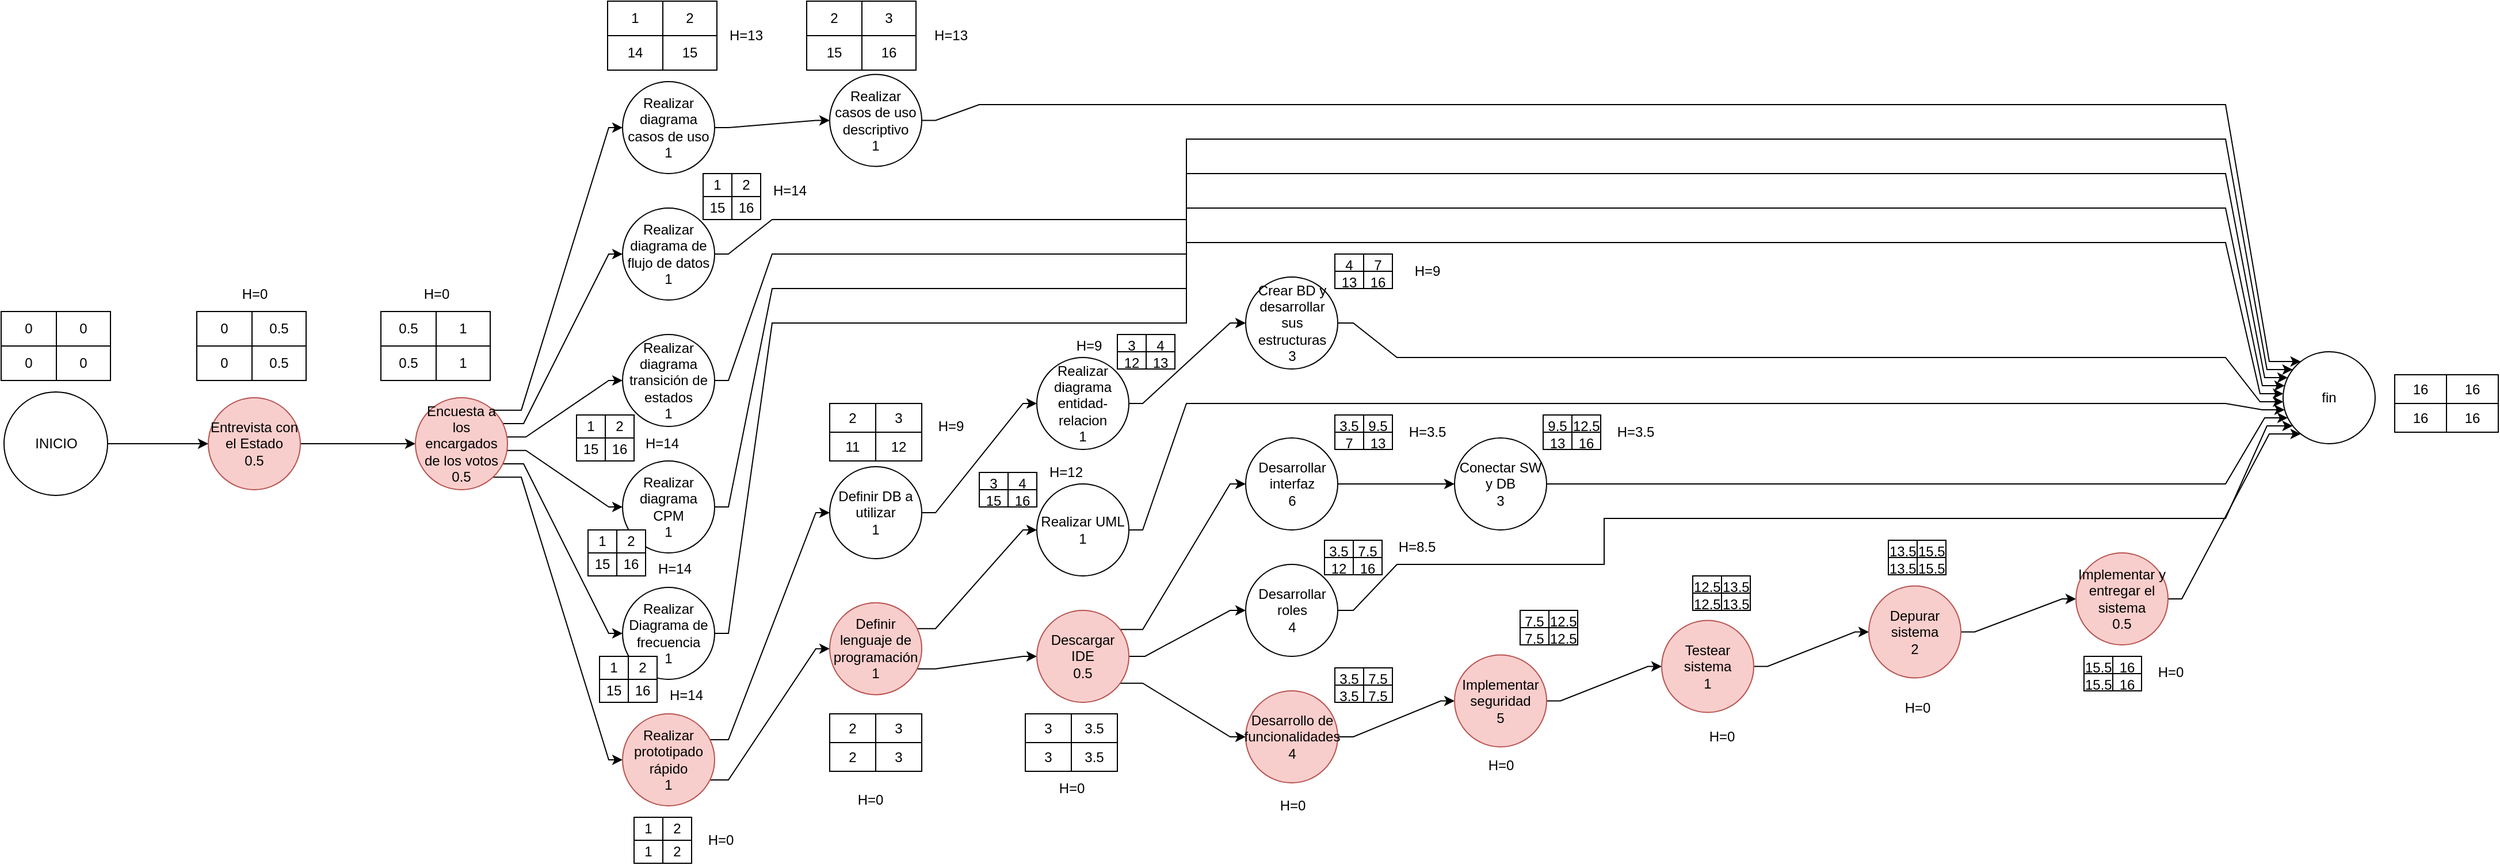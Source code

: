 <mxfile version="21.6.9" type="google">
  <diagram name="Página-1" id="u5kTwWAFhO37O23Hnrsi">
    <mxGraphModel dx="2933" dy="1613" grid="1" gridSize="10" guides="1" tooltips="1" connect="1" arrows="1" fold="1" page="1" pageScale="1" pageWidth="1169" pageHeight="827" math="0" shadow="0">
      <root>
        <mxCell id="0" />
        <mxCell id="1" parent="0" />
        <mxCell id="1fSh-lm8JhJzwwV4zj-t-10" value="" style="edgeStyle=orthogonalEdgeStyle;rounded=0;orthogonalLoop=1;jettySize=auto;html=1;noEdgeStyle=1;orthogonal=1;" edge="1" parent="1" source="1fSh-lm8JhJzwwV4zj-t-1" target="1fSh-lm8JhJzwwV4zj-t-9">
          <mxGeometry relative="1" as="geometry">
            <Array as="points">
              <mxPoint x="122" y="415" />
              <mxPoint x="198" y="415" />
            </Array>
          </mxGeometry>
        </mxCell>
        <mxCell id="1fSh-lm8JhJzwwV4zj-t-1" value="INICIO" style="ellipse;whiteSpace=wrap;html=1;" vertex="1" parent="1">
          <mxGeometry x="32.5" y="370" width="90" height="90" as="geometry" />
        </mxCell>
        <mxCell id="1fSh-lm8JhJzwwV4zj-t-2" value="" style="shape=table;startSize=0;container=1;collapsible=0;childLayout=tableLayout;swimlaneLine=1;strokeWidth=1;" vertex="1" parent="1">
          <mxGeometry x="30" y="300" width="95" height="60" as="geometry" />
        </mxCell>
        <mxCell id="1fSh-lm8JhJzwwV4zj-t-3" value="" style="shape=tableRow;horizontal=0;startSize=0;swimlaneHead=0;swimlaneBody=0;strokeColor=inherit;top=0;left=0;bottom=0;right=0;collapsible=0;dropTarget=0;fillColor=none;points=[[0,0.5],[1,0.5]];portConstraint=eastwest;" vertex="1" parent="1fSh-lm8JhJzwwV4zj-t-2">
          <mxGeometry width="95" height="30" as="geometry" />
        </mxCell>
        <mxCell id="1fSh-lm8JhJzwwV4zj-t-4" value="0" style="shape=partialRectangle;html=1;whiteSpace=wrap;connectable=0;strokeColor=inherit;overflow=hidden;fillColor=none;top=0;left=0;bottom=0;right=0;pointerEvents=1;" vertex="1" parent="1fSh-lm8JhJzwwV4zj-t-3">
          <mxGeometry width="48" height="30" as="geometry">
            <mxRectangle width="48" height="30" as="alternateBounds" />
          </mxGeometry>
        </mxCell>
        <mxCell id="1fSh-lm8JhJzwwV4zj-t-5" value="0" style="shape=partialRectangle;html=1;whiteSpace=wrap;connectable=0;strokeColor=inherit;overflow=hidden;fillColor=none;top=0;left=0;bottom=0;right=0;pointerEvents=1;" vertex="1" parent="1fSh-lm8JhJzwwV4zj-t-3">
          <mxGeometry x="48" width="47" height="30" as="geometry">
            <mxRectangle width="47" height="30" as="alternateBounds" />
          </mxGeometry>
        </mxCell>
        <mxCell id="1fSh-lm8JhJzwwV4zj-t-6" value="" style="shape=tableRow;horizontal=0;startSize=0;swimlaneHead=0;swimlaneBody=0;strokeColor=inherit;top=0;left=0;bottom=0;right=0;collapsible=0;dropTarget=0;fillColor=none;points=[[0,0.5],[1,0.5]];portConstraint=eastwest;" vertex="1" parent="1fSh-lm8JhJzwwV4zj-t-2">
          <mxGeometry y="30" width="95" height="30" as="geometry" />
        </mxCell>
        <mxCell id="1fSh-lm8JhJzwwV4zj-t-7" value="0" style="shape=partialRectangle;html=1;whiteSpace=wrap;connectable=0;strokeColor=inherit;overflow=hidden;fillColor=none;top=0;left=0;bottom=0;right=0;pointerEvents=1;" vertex="1" parent="1fSh-lm8JhJzwwV4zj-t-6">
          <mxGeometry width="48" height="30" as="geometry">
            <mxRectangle width="48" height="30" as="alternateBounds" />
          </mxGeometry>
        </mxCell>
        <mxCell id="1fSh-lm8JhJzwwV4zj-t-8" value="0" style="shape=partialRectangle;html=1;whiteSpace=wrap;connectable=0;strokeColor=inherit;overflow=hidden;fillColor=none;top=0;left=0;bottom=0;right=0;pointerEvents=1;" vertex="1" parent="1fSh-lm8JhJzwwV4zj-t-6">
          <mxGeometry x="48" width="47" height="30" as="geometry">
            <mxRectangle width="47" height="30" as="alternateBounds" />
          </mxGeometry>
        </mxCell>
        <mxCell id="1fSh-lm8JhJzwwV4zj-t-12" value="" style="edgeStyle=orthogonalEdgeStyle;rounded=0;orthogonalLoop=1;jettySize=auto;html=1;noEdgeStyle=1;orthogonal=1;" edge="1" parent="1" source="1fSh-lm8JhJzwwV4zj-t-9" target="1fSh-lm8JhJzwwV4zj-t-11">
          <mxGeometry relative="1" as="geometry">
            <Array as="points">
              <mxPoint x="302" y="415" />
              <mxPoint x="378" y="415" />
            </Array>
          </mxGeometry>
        </mxCell>
        <mxCell id="1fSh-lm8JhJzwwV4zj-t-9" value="&lt;div&gt;Entrevista con el Estado&lt;/div&gt;&lt;div&gt;0.5&lt;/div&gt;" style="ellipse;whiteSpace=wrap;html=1;fillColor=#f8cecc;strokeColor=#b85450;" vertex="1" parent="1">
          <mxGeometry x="210" y="375" width="80" height="80" as="geometry" />
        </mxCell>
        <mxCell id="1fSh-lm8JhJzwwV4zj-t-14" value="" style="edgeStyle=orthogonalEdgeStyle;rounded=0;orthogonalLoop=1;jettySize=auto;html=1;noEdgeStyle=1;orthogonal=1;" edge="1" parent="1" source="1fSh-lm8JhJzwwV4zj-t-11" target="1fSh-lm8JhJzwwV4zj-t-13">
          <mxGeometry relative="1" as="geometry">
            <Array as="points">
              <mxPoint x="482" y="385.833" />
              <mxPoint x="558" y="140" />
            </Array>
          </mxGeometry>
        </mxCell>
        <mxCell id="1fSh-lm8JhJzwwV4zj-t-18" value="" style="edgeStyle=orthogonalEdgeStyle;rounded=0;orthogonalLoop=1;jettySize=auto;html=1;noEdgeStyle=1;orthogonal=1;" edge="1" parent="1" source="1fSh-lm8JhJzwwV4zj-t-11" target="1fSh-lm8JhJzwwV4zj-t-17">
          <mxGeometry relative="1" as="geometry">
            <Array as="points">
              <mxPoint x="484" y="397.5" />
              <mxPoint x="558" y="250" />
            </Array>
          </mxGeometry>
        </mxCell>
        <mxCell id="1fSh-lm8JhJzwwV4zj-t-20" value="" style="edgeStyle=orthogonalEdgeStyle;rounded=0;orthogonalLoop=1;jettySize=auto;html=1;noEdgeStyle=1;orthogonal=1;" edge="1" parent="1" source="1fSh-lm8JhJzwwV4zj-t-11" target="1fSh-lm8JhJzwwV4zj-t-19">
          <mxGeometry relative="1" as="geometry">
            <Array as="points">
              <mxPoint x="486" y="409.167" />
              <mxPoint x="558" y="360" />
            </Array>
          </mxGeometry>
        </mxCell>
        <mxCell id="1fSh-lm8JhJzwwV4zj-t-22" value="" style="edgeStyle=orthogonalEdgeStyle;rounded=0;orthogonalLoop=1;jettySize=auto;html=1;noEdgeStyle=1;orthogonal=1;" edge="1" parent="1" source="1fSh-lm8JhJzwwV4zj-t-11" target="1fSh-lm8JhJzwwV4zj-t-21">
          <mxGeometry relative="1" as="geometry">
            <Array as="points">
              <mxPoint x="486" y="420.833" />
              <mxPoint x="558" y="470" />
            </Array>
          </mxGeometry>
        </mxCell>
        <mxCell id="1fSh-lm8JhJzwwV4zj-t-24" value="" style="edgeStyle=orthogonalEdgeStyle;rounded=0;orthogonalLoop=1;jettySize=auto;html=1;noEdgeStyle=1;orthogonal=1;" edge="1" parent="1" source="1fSh-lm8JhJzwwV4zj-t-11" target="1fSh-lm8JhJzwwV4zj-t-23">
          <mxGeometry relative="1" as="geometry">
            <Array as="points">
              <mxPoint x="484" y="432.5" />
              <mxPoint x="558" y="580" />
            </Array>
          </mxGeometry>
        </mxCell>
        <mxCell id="1fSh-lm8JhJzwwV4zj-t-26" value="" style="edgeStyle=orthogonalEdgeStyle;rounded=0;orthogonalLoop=1;jettySize=auto;html=1;noEdgeStyle=1;orthogonal=1;" edge="1" parent="1" source="1fSh-lm8JhJzwwV4zj-t-11" target="1fSh-lm8JhJzwwV4zj-t-25">
          <mxGeometry relative="1" as="geometry">
            <Array as="points">
              <mxPoint x="482" y="444.167" />
              <mxPoint x="558" y="690" />
            </Array>
          </mxGeometry>
        </mxCell>
        <mxCell id="1fSh-lm8JhJzwwV4zj-t-11" value="Encuesta a los encargados de los votos&lt;br&gt;0.5" style="ellipse;whiteSpace=wrap;html=1;fillColor=#f8cecc;strokeColor=#b85450;" vertex="1" parent="1">
          <mxGeometry x="390" y="375" width="80" height="80" as="geometry" />
        </mxCell>
        <mxCell id="1fSh-lm8JhJzwwV4zj-t-16" value="" style="edgeStyle=orthogonalEdgeStyle;rounded=0;orthogonalLoop=1;jettySize=auto;html=1;noEdgeStyle=1;orthogonal=1;" edge="1" parent="1" source="1fSh-lm8JhJzwwV4zj-t-13" target="1fSh-lm8JhJzwwV4zj-t-15">
          <mxGeometry relative="1" as="geometry">
            <Array as="points">
              <mxPoint x="662" y="140" />
              <mxPoint x="738" y="133.77" />
            </Array>
          </mxGeometry>
        </mxCell>
        <mxCell id="1fSh-lm8JhJzwwV4zj-t-13" value="Realizar diagrama casos de uso&lt;br&gt;1" style="ellipse;whiteSpace=wrap;html=1;" vertex="1" parent="1">
          <mxGeometry x="570" y="100" width="80" height="80" as="geometry" />
        </mxCell>
        <mxCell id="1fSh-lm8JhJzwwV4zj-t-64" style="edgeStyle=orthogonalEdgeStyle;rounded=0;orthogonalLoop=1;jettySize=auto;html=1;noEdgeStyle=1;orthogonal=1;" edge="1" parent="1" source="1fSh-lm8JhJzwwV4zj-t-15" target="1fSh-lm8JhJzwwV4zj-t-62">
          <mxGeometry relative="1" as="geometry">
            <Array as="points">
              <mxPoint x="842" y="133.77" />
              <mxPoint x="880" y="120" />
              <mxPoint x="1060" y="120" />
              <mxPoint x="1060" y="120" />
              <mxPoint x="1243" y="120" />
              <mxPoint x="1243" y="120" />
              <mxPoint x="1423" y="120" />
              <mxPoint x="1423" y="120" />
              <mxPoint x="1603" y="120" />
              <mxPoint x="1603" y="120" />
              <mxPoint x="1783" y="120" />
              <mxPoint x="1783" y="120" />
              <mxPoint x="1963" y="120" />
              <mxPoint x="2001" y="343.5" />
            </Array>
          </mxGeometry>
        </mxCell>
        <mxCell id="1fSh-lm8JhJzwwV4zj-t-15" value="Realizar casos de uso descriptivo&lt;br&gt;1" style="ellipse;whiteSpace=wrap;html=1;" vertex="1" parent="1">
          <mxGeometry x="750" y="93.77" width="80" height="80" as="geometry" />
        </mxCell>
        <mxCell id="1fSh-lm8JhJzwwV4zj-t-97" style="edgeStyle=orthogonalEdgeStyle;rounded=0;orthogonalLoop=1;jettySize=auto;html=1;noEdgeStyle=1;orthogonal=1;" edge="1" parent="1" source="1fSh-lm8JhJzwwV4zj-t-17" target="1fSh-lm8JhJzwwV4zj-t-62">
          <mxGeometry relative="1" as="geometry">
            <Array as="points">
              <mxPoint x="662" y="250" />
              <mxPoint x="700" y="220" />
              <mxPoint x="880" y="220" />
              <mxPoint x="880" y="220" />
              <mxPoint x="1060" y="220" />
              <mxPoint x="1060" y="150" />
              <mxPoint x="1243" y="150" />
              <mxPoint x="1243" y="150" />
              <mxPoint x="1423" y="150" />
              <mxPoint x="1423" y="150" />
              <mxPoint x="1603" y="150" />
              <mxPoint x="1603" y="150" />
              <mxPoint x="1783" y="150" />
              <mxPoint x="1783" y="150" />
              <mxPoint x="1963" y="150" />
              <mxPoint x="1999" y="350.5" />
            </Array>
          </mxGeometry>
        </mxCell>
        <mxCell id="1fSh-lm8JhJzwwV4zj-t-17" value="Realizar diagrama de flujo de datos&lt;br&gt;1" style="ellipse;whiteSpace=wrap;html=1;" vertex="1" parent="1">
          <mxGeometry x="570" y="210" width="80" height="80" as="geometry" />
        </mxCell>
        <mxCell id="1fSh-lm8JhJzwwV4zj-t-98" style="edgeStyle=orthogonalEdgeStyle;rounded=0;orthogonalLoop=1;jettySize=auto;html=1;noEdgeStyle=1;orthogonal=1;" edge="1" parent="1" source="1fSh-lm8JhJzwwV4zj-t-19" target="1fSh-lm8JhJzwwV4zj-t-62">
          <mxGeometry relative="1" as="geometry">
            <Array as="points">
              <mxPoint x="662" y="360" />
              <mxPoint x="700" y="250" />
              <mxPoint x="880" y="250" />
              <mxPoint x="880" y="250" />
              <mxPoint x="1060" y="250" />
              <mxPoint x="1060" y="180" />
              <mxPoint x="1243" y="180" />
              <mxPoint x="1243" y="180" />
              <mxPoint x="1423" y="180" />
              <mxPoint x="1423" y="180" />
              <mxPoint x="1603" y="180" />
              <mxPoint x="1603" y="180" />
              <mxPoint x="1783" y="180" />
              <mxPoint x="1783" y="180" />
              <mxPoint x="1963" y="180" />
              <mxPoint x="1997" y="357.5" />
            </Array>
          </mxGeometry>
        </mxCell>
        <mxCell id="1fSh-lm8JhJzwwV4zj-t-19" value="Realizar diagrama transición de estados&lt;br&gt;1" style="ellipse;whiteSpace=wrap;html=1;" vertex="1" parent="1">
          <mxGeometry x="570" y="320" width="80" height="80" as="geometry" />
        </mxCell>
        <mxCell id="1fSh-lm8JhJzwwV4zj-t-99" style="edgeStyle=orthogonalEdgeStyle;rounded=0;orthogonalLoop=1;jettySize=auto;html=1;noEdgeStyle=1;orthogonal=1;" edge="1" parent="1" source="1fSh-lm8JhJzwwV4zj-t-21" target="1fSh-lm8JhJzwwV4zj-t-62">
          <mxGeometry relative="1" as="geometry">
            <Array as="points">
              <mxPoint x="662" y="470" />
              <mxPoint x="700" y="280" />
              <mxPoint x="880" y="280" />
              <mxPoint x="880" y="280" />
              <mxPoint x="1060" y="280" />
              <mxPoint x="1060" y="210" />
              <mxPoint x="1243" y="210" />
              <mxPoint x="1243" y="210" />
              <mxPoint x="1423" y="210" />
              <mxPoint x="1423" y="210" />
              <mxPoint x="1603" y="210" />
              <mxPoint x="1603" y="210" />
              <mxPoint x="1783" y="210" />
              <mxPoint x="1783" y="210" />
              <mxPoint x="1963" y="210" />
              <mxPoint x="1995" y="364.5" />
            </Array>
          </mxGeometry>
        </mxCell>
        <mxCell id="1fSh-lm8JhJzwwV4zj-t-21" value="Realizar diagrama CPM&lt;br&gt;1" style="ellipse;whiteSpace=wrap;html=1;" vertex="1" parent="1">
          <mxGeometry x="570" y="430" width="80" height="80" as="geometry" />
        </mxCell>
        <mxCell id="1fSh-lm8JhJzwwV4zj-t-100" style="edgeStyle=orthogonalEdgeStyle;rounded=0;orthogonalLoop=1;jettySize=auto;html=1;noEdgeStyle=1;orthogonal=1;" edge="1" parent="1" source="1fSh-lm8JhJzwwV4zj-t-23" target="1fSh-lm8JhJzwwV4zj-t-62">
          <mxGeometry relative="1" as="geometry">
            <Array as="points">
              <mxPoint x="662" y="580" />
              <mxPoint x="700" y="310" />
              <mxPoint x="880" y="310" />
              <mxPoint x="880" y="310" />
              <mxPoint x="1060" y="310" />
              <mxPoint x="1060" y="240" />
              <mxPoint x="1243" y="240" />
              <mxPoint x="1243" y="240" />
              <mxPoint x="1423" y="240" />
              <mxPoint x="1423" y="240" />
              <mxPoint x="1603" y="240" />
              <mxPoint x="1603" y="240" />
              <mxPoint x="1783" y="240" />
              <mxPoint x="1783" y="240" />
              <mxPoint x="1963" y="240" />
              <mxPoint x="1993" y="371.5" />
            </Array>
          </mxGeometry>
        </mxCell>
        <mxCell id="1fSh-lm8JhJzwwV4zj-t-23" value="Realizar Diagrama de frecuencia&lt;br&gt;1" style="ellipse;whiteSpace=wrap;html=1;" vertex="1" parent="1">
          <mxGeometry x="570" y="540" width="80" height="80" as="geometry" />
        </mxCell>
        <mxCell id="1fSh-lm8JhJzwwV4zj-t-30" style="edgeStyle=orthogonalEdgeStyle;rounded=0;orthogonalLoop=1;jettySize=auto;html=1;noEdgeStyle=1;orthogonal=1;" edge="1" parent="1" source="1fSh-lm8JhJzwwV4zj-t-25" target="1fSh-lm8JhJzwwV4zj-t-27">
          <mxGeometry relative="1" as="geometry">
            <Array as="points">
              <mxPoint x="662" y="672.5" />
              <mxPoint x="738" y="475" />
            </Array>
          </mxGeometry>
        </mxCell>
        <mxCell id="1fSh-lm8JhJzwwV4zj-t-33" value="" style="edgeStyle=orthogonalEdgeStyle;rounded=0;orthogonalLoop=1;jettySize=auto;html=1;noEdgeStyle=1;orthogonal=1;" edge="1" parent="1" source="1fSh-lm8JhJzwwV4zj-t-25" target="1fSh-lm8JhJzwwV4zj-t-32">
          <mxGeometry relative="1" as="geometry">
            <Array as="points">
              <mxPoint x="662" y="707.5" />
              <mxPoint x="738" y="593.333" />
            </Array>
          </mxGeometry>
        </mxCell>
        <mxCell id="1fSh-lm8JhJzwwV4zj-t-25" value="Realizar prototipado rápido&lt;br&gt;1" style="ellipse;whiteSpace=wrap;html=1;fillColor=#f8cecc;strokeColor=#b85450;" vertex="1" parent="1">
          <mxGeometry x="570" y="650" width="80" height="80" as="geometry" />
        </mxCell>
        <mxCell id="1fSh-lm8JhJzwwV4zj-t-35" value="" style="edgeStyle=orthogonalEdgeStyle;rounded=0;orthogonalLoop=1;jettySize=auto;html=1;noEdgeStyle=1;orthogonal=1;" edge="1" parent="1" source="1fSh-lm8JhJzwwV4zj-t-27" target="1fSh-lm8JhJzwwV4zj-t-34">
          <mxGeometry relative="1" as="geometry">
            <Array as="points">
              <mxPoint x="842" y="475" />
              <mxPoint x="918" y="380" />
            </Array>
          </mxGeometry>
        </mxCell>
        <mxCell id="1fSh-lm8JhJzwwV4zj-t-27" value="Definir DB a utilizar&lt;br&gt;1" style="ellipse;whiteSpace=wrap;html=1;" vertex="1" parent="1">
          <mxGeometry x="750" y="435" width="80" height="80" as="geometry" />
        </mxCell>
        <mxCell id="1fSh-lm8JhJzwwV4zj-t-37" value="" style="edgeStyle=orthogonalEdgeStyle;rounded=0;orthogonalLoop=1;jettySize=auto;html=1;noEdgeStyle=1;orthogonal=1;" edge="1" parent="1" source="1fSh-lm8JhJzwwV4zj-t-32" target="1fSh-lm8JhJzwwV4zj-t-36">
          <mxGeometry relative="1" as="geometry">
            <Array as="points">
              <mxPoint x="842" y="575.833" />
              <mxPoint x="918" y="490" />
            </Array>
          </mxGeometry>
        </mxCell>
        <mxCell id="1fSh-lm8JhJzwwV4zj-t-42" style="edgeStyle=orthogonalEdgeStyle;rounded=0;orthogonalLoop=1;jettySize=auto;html=1;noEdgeStyle=1;orthogonal=1;" edge="1" parent="1" source="1fSh-lm8JhJzwwV4zj-t-32" target="1fSh-lm8JhJzwwV4zj-t-41">
          <mxGeometry relative="1" as="geometry">
            <Array as="points">
              <mxPoint x="842" y="610.833" />
              <mxPoint x="918" y="600" />
            </Array>
          </mxGeometry>
        </mxCell>
        <mxCell id="1fSh-lm8JhJzwwV4zj-t-32" value="Definir lenguaje de programación&lt;br&gt;1" style="ellipse;whiteSpace=wrap;html=1;fillColor=#f8cecc;strokeColor=#b85450;" vertex="1" parent="1">
          <mxGeometry x="750" y="553.333" width="80" height="80" as="geometry" />
        </mxCell>
        <mxCell id="1fSh-lm8JhJzwwV4zj-t-44" value="" style="edgeStyle=orthogonalEdgeStyle;rounded=0;orthogonalLoop=1;jettySize=auto;html=1;noEdgeStyle=1;orthogonal=1;" edge="1" parent="1" source="1fSh-lm8JhJzwwV4zj-t-34" target="1fSh-lm8JhJzwwV4zj-t-43">
          <mxGeometry relative="1" as="geometry">
            <Array as="points">
              <mxPoint x="1022" y="380" />
              <mxPoint x="1098" y="310" />
            </Array>
          </mxGeometry>
        </mxCell>
        <mxCell id="1fSh-lm8JhJzwwV4zj-t-34" value="Realizar diagrama entidad-relacion&lt;br&gt;1" style="ellipse;whiteSpace=wrap;html=1;" vertex="1" parent="1">
          <mxGeometry x="930" y="340" width="80" height="80" as="geometry" />
        </mxCell>
        <mxCell id="1fSh-lm8JhJzwwV4zj-t-67" style="edgeStyle=orthogonalEdgeStyle;rounded=0;orthogonalLoop=1;jettySize=auto;html=1;noEdgeStyle=1;orthogonal=1;" edge="1" parent="1" source="1fSh-lm8JhJzwwV4zj-t-36" target="1fSh-lm8JhJzwwV4zj-t-62">
          <mxGeometry relative="1" as="geometry">
            <Array as="points">
              <mxPoint x="1022" y="490" />
              <mxPoint x="1060" y="380" />
              <mxPoint x="1243" y="380" />
              <mxPoint x="1243" y="380" />
              <mxPoint x="1423" y="380" />
              <mxPoint x="1423" y="380" />
              <mxPoint x="1603" y="380" />
              <mxPoint x="1603" y="380" />
              <mxPoint x="1783" y="380" />
              <mxPoint x="1783" y="380" />
              <mxPoint x="1963" y="380" />
              <mxPoint x="1995" y="385.5" />
            </Array>
          </mxGeometry>
        </mxCell>
        <mxCell id="1fSh-lm8JhJzwwV4zj-t-36" value="Realizar UML&lt;br&gt;1" style="ellipse;whiteSpace=wrap;html=1;" vertex="1" parent="1">
          <mxGeometry x="930" y="450" width="80" height="80" as="geometry" />
        </mxCell>
        <mxCell id="1fSh-lm8JhJzwwV4zj-t-46" value="" style="edgeStyle=orthogonalEdgeStyle;rounded=0;orthogonalLoop=1;jettySize=auto;html=1;noEdgeStyle=1;orthogonal=1;" edge="1" parent="1" source="1fSh-lm8JhJzwwV4zj-t-41" target="1fSh-lm8JhJzwwV4zj-t-45">
          <mxGeometry relative="1" as="geometry">
            <Array as="points">
              <mxPoint x="1022" y="576.667" />
              <mxPoint x="1098" y="450" />
            </Array>
          </mxGeometry>
        </mxCell>
        <mxCell id="1fSh-lm8JhJzwwV4zj-t-49" style="edgeStyle=orthogonalEdgeStyle;rounded=0;orthogonalLoop=1;jettySize=auto;html=1;noEdgeStyle=1;orthogonal=1;" edge="1" parent="1" source="1fSh-lm8JhJzwwV4zj-t-41" target="1fSh-lm8JhJzwwV4zj-t-50">
          <mxGeometry relative="1" as="geometry">
            <mxPoint x="1170" y="580" as="targetPoint" />
            <Array as="points">
              <mxPoint x="1024" y="600" />
              <mxPoint x="1098" y="560" />
            </Array>
          </mxGeometry>
        </mxCell>
        <mxCell id="1fSh-lm8JhJzwwV4zj-t-53" style="edgeStyle=orthogonalEdgeStyle;rounded=0;orthogonalLoop=1;jettySize=auto;html=1;noEdgeStyle=1;orthogonal=1;" edge="1" parent="1" source="1fSh-lm8JhJzwwV4zj-t-41" target="1fSh-lm8JhJzwwV4zj-t-52">
          <mxGeometry relative="1" as="geometry">
            <Array as="points">
              <mxPoint x="1022" y="623.333" />
              <mxPoint x="1098" y="670" />
            </Array>
          </mxGeometry>
        </mxCell>
        <mxCell id="1fSh-lm8JhJzwwV4zj-t-41" value="&lt;div&gt;Descargar IDE&lt;/div&gt;&lt;div&gt;0.5&lt;/div&gt;" style="ellipse;whiteSpace=wrap;html=1;fillColor=#f8cecc;strokeColor=#b85450;" vertex="1" parent="1">
          <mxGeometry x="930" y="560" width="80" height="80" as="geometry" />
        </mxCell>
        <mxCell id="1fSh-lm8JhJzwwV4zj-t-65" style="edgeStyle=orthogonalEdgeStyle;rounded=0;orthogonalLoop=1;jettySize=auto;html=1;noEdgeStyle=1;orthogonal=1;" edge="1" parent="1" source="1fSh-lm8JhJzwwV4zj-t-43" target="1fSh-lm8JhJzwwV4zj-t-62">
          <mxGeometry relative="1" as="geometry">
            <Array as="points">
              <mxPoint x="1205.0" y="310" />
              <mxPoint x="1243" y="340" />
              <mxPoint x="1423" y="340" />
              <mxPoint x="1423" y="340" />
              <mxPoint x="1603" y="340" />
              <mxPoint x="1603" y="340" />
              <mxPoint x="1783" y="340" />
              <mxPoint x="1783" y="340" />
              <mxPoint x="1963" y="340" />
              <mxPoint x="1993" y="378.5" />
            </Array>
          </mxGeometry>
        </mxCell>
        <mxCell id="1fSh-lm8JhJzwwV4zj-t-43" value="Crear BD y desarrollar sus estructuras&lt;br&gt;3" style="ellipse;whiteSpace=wrap;html=1;" vertex="1" parent="1">
          <mxGeometry x="1111.5" y="270" width="80" height="80" as="geometry" />
        </mxCell>
        <mxCell id="1fSh-lm8JhJzwwV4zj-t-48" value="" style="edgeStyle=orthogonalEdgeStyle;rounded=0;orthogonalLoop=1;jettySize=auto;html=1;noEdgeStyle=1;orthogonal=1;" edge="1" parent="1" source="1fSh-lm8JhJzwwV4zj-t-45" target="1fSh-lm8JhJzwwV4zj-t-47">
          <mxGeometry relative="1" as="geometry">
            <Array as="points">
              <mxPoint x="1205.0" y="450" />
              <mxPoint x="1281" y="450" />
            </Array>
          </mxGeometry>
        </mxCell>
        <mxCell id="1fSh-lm8JhJzwwV4zj-t-45" value="Desarrollar interfaz&lt;br&gt;6" style="ellipse;whiteSpace=wrap;html=1;" vertex="1" parent="1">
          <mxGeometry x="1111.5" y="410" width="80" height="80" as="geometry" />
        </mxCell>
        <mxCell id="1fSh-lm8JhJzwwV4zj-t-66" style="edgeStyle=orthogonalEdgeStyle;rounded=0;orthogonalLoop=1;jettySize=auto;html=1;noEdgeStyle=1;orthogonal=1;" edge="1" parent="1" source="1fSh-lm8JhJzwwV4zj-t-47" target="1fSh-lm8JhJzwwV4zj-t-62">
          <mxGeometry relative="1" as="geometry">
            <Array as="points">
              <mxPoint x="1385" y="450" />
              <mxPoint x="1423" y="450" />
              <mxPoint x="1603" y="450" />
              <mxPoint x="1603" y="450" />
              <mxPoint x="1783" y="450" />
              <mxPoint x="1783" y="450" />
              <mxPoint x="1963" y="450" />
              <mxPoint x="1997" y="392.5" />
            </Array>
          </mxGeometry>
        </mxCell>
        <mxCell id="1fSh-lm8JhJzwwV4zj-t-47" value="Conectar SW y DB&lt;br&gt;3" style="ellipse;whiteSpace=wrap;html=1;" vertex="1" parent="1">
          <mxGeometry x="1293" y="410" width="80" height="80" as="geometry" />
        </mxCell>
        <mxCell id="1fSh-lm8JhJzwwV4zj-t-68" style="edgeStyle=orthogonalEdgeStyle;rounded=0;orthogonalLoop=1;jettySize=auto;html=1;noEdgeStyle=1;orthogonal=1;" edge="1" parent="1" source="1fSh-lm8JhJzwwV4zj-t-50" target="1fSh-lm8JhJzwwV4zj-t-62">
          <mxGeometry relative="1" as="geometry">
            <Array as="points">
              <mxPoint x="1205.0" y="560" />
              <mxPoint x="1243" y="520" />
              <mxPoint x="1423" y="520" />
              <mxPoint x="1423" y="480" />
              <mxPoint x="1603" y="480" />
              <mxPoint x="1603" y="480" />
              <mxPoint x="1783" y="480" />
              <mxPoint x="1783" y="480" />
              <mxPoint x="1963" y="480" />
              <mxPoint x="1999" y="399.5" />
            </Array>
          </mxGeometry>
        </mxCell>
        <mxCell id="1fSh-lm8JhJzwwV4zj-t-50" value="&lt;div&gt;Desarrollar roles&lt;/div&gt;&lt;div&gt;4&lt;/div&gt;" style="ellipse;whiteSpace=wrap;html=1;" vertex="1" parent="1">
          <mxGeometry x="1111.5" y="520" width="80" height="80" as="geometry" />
        </mxCell>
        <mxCell id="1fSh-lm8JhJzwwV4zj-t-55" value="" style="edgeStyle=orthogonalEdgeStyle;rounded=0;orthogonalLoop=1;jettySize=auto;html=1;noEdgeStyle=1;orthogonal=1;" edge="1" parent="1" source="1fSh-lm8JhJzwwV4zj-t-52" target="1fSh-lm8JhJzwwV4zj-t-54">
          <mxGeometry relative="1" as="geometry">
            <Array as="points">
              <mxPoint x="1205.0" y="670" />
              <mxPoint x="1281" y="638.75" />
            </Array>
          </mxGeometry>
        </mxCell>
        <mxCell id="1fSh-lm8JhJzwwV4zj-t-52" value="&lt;div&gt;Desarrollo de funcionalidades&lt;/div&gt;&lt;div&gt;4&lt;/div&gt;" style="ellipse;whiteSpace=wrap;html=1;fillColor=#f8cecc;strokeColor=#b85450;" vertex="1" parent="1">
          <mxGeometry x="1111.5" y="630" width="80" height="80" as="geometry" />
        </mxCell>
        <mxCell id="1fSh-lm8JhJzwwV4zj-t-57" value="" style="edgeStyle=orthogonalEdgeStyle;rounded=0;orthogonalLoop=1;jettySize=auto;html=1;noEdgeStyle=1;orthogonal=1;" edge="1" parent="1" source="1fSh-lm8JhJzwwV4zj-t-54" target="1fSh-lm8JhJzwwV4zj-t-56">
          <mxGeometry relative="1" as="geometry">
            <Array as="points">
              <mxPoint x="1385" y="638.75" />
              <mxPoint x="1461" y="608.75" />
            </Array>
          </mxGeometry>
        </mxCell>
        <mxCell id="1fSh-lm8JhJzwwV4zj-t-54" value="Implementar seguridad&lt;br&gt;5" style="ellipse;whiteSpace=wrap;html=1;fillColor=#f8cecc;strokeColor=#b85450;" vertex="1" parent="1">
          <mxGeometry x="1293" y="598.75" width="80" height="80" as="geometry" />
        </mxCell>
        <mxCell id="1fSh-lm8JhJzwwV4zj-t-59" value="" style="edgeStyle=orthogonalEdgeStyle;rounded=0;orthogonalLoop=1;jettySize=auto;html=1;noEdgeStyle=1;orthogonal=1;" edge="1" parent="1" source="1fSh-lm8JhJzwwV4zj-t-56" target="1fSh-lm8JhJzwwV4zj-t-58">
          <mxGeometry relative="1" as="geometry">
            <Array as="points">
              <mxPoint x="1565" y="608.75" />
              <mxPoint x="1641" y="578.75" />
            </Array>
          </mxGeometry>
        </mxCell>
        <mxCell id="1fSh-lm8JhJzwwV4zj-t-56" value="Testear sistema&lt;br&gt;1" style="ellipse;whiteSpace=wrap;html=1;fillColor=#f8cecc;strokeColor=#b85450;" vertex="1" parent="1">
          <mxGeometry x="1473" y="568.75" width="80" height="80" as="geometry" />
        </mxCell>
        <mxCell id="1fSh-lm8JhJzwwV4zj-t-61" value="" style="edgeStyle=orthogonalEdgeStyle;rounded=0;orthogonalLoop=1;jettySize=auto;html=1;noEdgeStyle=1;orthogonal=1;" edge="1" parent="1" source="1fSh-lm8JhJzwwV4zj-t-58" target="1fSh-lm8JhJzwwV4zj-t-60">
          <mxGeometry relative="1" as="geometry">
            <Array as="points">
              <mxPoint x="1745" y="578.75" />
              <mxPoint x="1821" y="550" />
            </Array>
          </mxGeometry>
        </mxCell>
        <mxCell id="1fSh-lm8JhJzwwV4zj-t-58" value="Depurar sistema&lt;br&gt;2" style="ellipse;whiteSpace=wrap;html=1;fillColor=#f8cecc;strokeColor=#b85450;" vertex="1" parent="1">
          <mxGeometry x="1653" y="538.75" width="80" height="80" as="geometry" />
        </mxCell>
        <mxCell id="1fSh-lm8JhJzwwV4zj-t-63" value="" style="edgeStyle=orthogonalEdgeStyle;rounded=0;orthogonalLoop=1;jettySize=auto;html=1;noEdgeStyle=1;orthogonal=1;" edge="1" parent="1" source="1fSh-lm8JhJzwwV4zj-t-60" target="1fSh-lm8JhJzwwV4zj-t-62">
          <mxGeometry relative="1" as="geometry">
            <Array as="points">
              <mxPoint x="1925" y="550" />
              <mxPoint x="2001" y="406.5" />
            </Array>
          </mxGeometry>
        </mxCell>
        <mxCell id="1fSh-lm8JhJzwwV4zj-t-60" value="Implementar y entregar el sistema&lt;br&gt;0.5" style="ellipse;whiteSpace=wrap;html=1;fillColor=#f8cecc;strokeColor=#b85450;" vertex="1" parent="1">
          <mxGeometry x="1833" y="510" width="80" height="80" as="geometry" />
        </mxCell>
        <mxCell id="1fSh-lm8JhJzwwV4zj-t-62" value="fin" style="ellipse;whiteSpace=wrap;html=1;" vertex="1" parent="1">
          <mxGeometry x="2013" y="335" width="80" height="80" as="geometry" />
        </mxCell>
        <mxCell id="1fSh-lm8JhJzwwV4zj-t-69" value="" style="shape=table;startSize=0;container=1;collapsible=0;childLayout=tableLayout;swimlaneLine=1;strokeWidth=1;" vertex="1" parent="1">
          <mxGeometry x="200" y="300" width="95" height="60" as="geometry" />
        </mxCell>
        <mxCell id="1fSh-lm8JhJzwwV4zj-t-70" value="" style="shape=tableRow;horizontal=0;startSize=0;swimlaneHead=0;swimlaneBody=0;strokeColor=inherit;top=0;left=0;bottom=0;right=0;collapsible=0;dropTarget=0;fillColor=none;points=[[0,0.5],[1,0.5]];portConstraint=eastwest;" vertex="1" parent="1fSh-lm8JhJzwwV4zj-t-69">
          <mxGeometry width="95" height="30" as="geometry" />
        </mxCell>
        <mxCell id="1fSh-lm8JhJzwwV4zj-t-71" value="0" style="shape=partialRectangle;html=1;whiteSpace=wrap;connectable=0;strokeColor=inherit;overflow=hidden;fillColor=none;top=0;left=0;bottom=0;right=0;pointerEvents=1;" vertex="1" parent="1fSh-lm8JhJzwwV4zj-t-70">
          <mxGeometry width="48" height="30" as="geometry">
            <mxRectangle width="48" height="30" as="alternateBounds" />
          </mxGeometry>
        </mxCell>
        <mxCell id="1fSh-lm8JhJzwwV4zj-t-72" value="0.5" style="shape=partialRectangle;html=1;whiteSpace=wrap;connectable=0;strokeColor=inherit;overflow=hidden;fillColor=none;top=0;left=0;bottom=0;right=0;pointerEvents=1;" vertex="1" parent="1fSh-lm8JhJzwwV4zj-t-70">
          <mxGeometry x="48" width="47" height="30" as="geometry">
            <mxRectangle width="47" height="30" as="alternateBounds" />
          </mxGeometry>
        </mxCell>
        <mxCell id="1fSh-lm8JhJzwwV4zj-t-73" value="" style="shape=tableRow;horizontal=0;startSize=0;swimlaneHead=0;swimlaneBody=0;strokeColor=inherit;top=0;left=0;bottom=0;right=0;collapsible=0;dropTarget=0;fillColor=none;points=[[0,0.5],[1,0.5]];portConstraint=eastwest;" vertex="1" parent="1fSh-lm8JhJzwwV4zj-t-69">
          <mxGeometry y="30" width="95" height="30" as="geometry" />
        </mxCell>
        <mxCell id="1fSh-lm8JhJzwwV4zj-t-74" value="0" style="shape=partialRectangle;html=1;whiteSpace=wrap;connectable=0;strokeColor=inherit;overflow=hidden;fillColor=none;top=0;left=0;bottom=0;right=0;pointerEvents=1;" vertex="1" parent="1fSh-lm8JhJzwwV4zj-t-73">
          <mxGeometry width="48" height="30" as="geometry">
            <mxRectangle width="48" height="30" as="alternateBounds" />
          </mxGeometry>
        </mxCell>
        <mxCell id="1fSh-lm8JhJzwwV4zj-t-75" value="0.5" style="shape=partialRectangle;html=1;whiteSpace=wrap;connectable=0;strokeColor=inherit;overflow=hidden;fillColor=none;top=0;left=0;bottom=0;right=0;pointerEvents=1;" vertex="1" parent="1fSh-lm8JhJzwwV4zj-t-73">
          <mxGeometry x="48" width="47" height="30" as="geometry">
            <mxRectangle width="47" height="30" as="alternateBounds" />
          </mxGeometry>
        </mxCell>
        <mxCell id="1fSh-lm8JhJzwwV4zj-t-76" value="" style="shape=table;startSize=0;container=1;collapsible=0;childLayout=tableLayout;swimlaneLine=1;strokeWidth=1;" vertex="1" parent="1">
          <mxGeometry x="360" y="300" width="95" height="60" as="geometry" />
        </mxCell>
        <mxCell id="1fSh-lm8JhJzwwV4zj-t-77" value="" style="shape=tableRow;horizontal=0;startSize=0;swimlaneHead=0;swimlaneBody=0;strokeColor=inherit;top=0;left=0;bottom=0;right=0;collapsible=0;dropTarget=0;fillColor=none;points=[[0,0.5],[1,0.5]];portConstraint=eastwest;" vertex="1" parent="1fSh-lm8JhJzwwV4zj-t-76">
          <mxGeometry width="95" height="30" as="geometry" />
        </mxCell>
        <mxCell id="1fSh-lm8JhJzwwV4zj-t-78" value="0.5" style="shape=partialRectangle;html=1;whiteSpace=wrap;connectable=0;strokeColor=inherit;overflow=hidden;fillColor=none;top=0;left=0;bottom=0;right=0;pointerEvents=1;" vertex="1" parent="1fSh-lm8JhJzwwV4zj-t-77">
          <mxGeometry width="48" height="30" as="geometry">
            <mxRectangle width="48" height="30" as="alternateBounds" />
          </mxGeometry>
        </mxCell>
        <mxCell id="1fSh-lm8JhJzwwV4zj-t-79" value="1" style="shape=partialRectangle;html=1;whiteSpace=wrap;connectable=0;strokeColor=inherit;overflow=hidden;fillColor=none;top=0;left=0;bottom=0;right=0;pointerEvents=1;" vertex="1" parent="1fSh-lm8JhJzwwV4zj-t-77">
          <mxGeometry x="48" width="47" height="30" as="geometry">
            <mxRectangle width="47" height="30" as="alternateBounds" />
          </mxGeometry>
        </mxCell>
        <mxCell id="1fSh-lm8JhJzwwV4zj-t-80" value="" style="shape=tableRow;horizontal=0;startSize=0;swimlaneHead=0;swimlaneBody=0;strokeColor=inherit;top=0;left=0;bottom=0;right=0;collapsible=0;dropTarget=0;fillColor=none;points=[[0,0.5],[1,0.5]];portConstraint=eastwest;" vertex="1" parent="1fSh-lm8JhJzwwV4zj-t-76">
          <mxGeometry y="30" width="95" height="30" as="geometry" />
        </mxCell>
        <mxCell id="1fSh-lm8JhJzwwV4zj-t-81" value="0.5" style="shape=partialRectangle;html=1;whiteSpace=wrap;connectable=0;strokeColor=inherit;overflow=hidden;fillColor=none;top=0;left=0;bottom=0;right=0;pointerEvents=1;" vertex="1" parent="1fSh-lm8JhJzwwV4zj-t-80">
          <mxGeometry width="48" height="30" as="geometry">
            <mxRectangle width="48" height="30" as="alternateBounds" />
          </mxGeometry>
        </mxCell>
        <mxCell id="1fSh-lm8JhJzwwV4zj-t-82" value="1" style="shape=partialRectangle;html=1;whiteSpace=wrap;connectable=0;strokeColor=inherit;overflow=hidden;fillColor=none;top=0;left=0;bottom=0;right=0;pointerEvents=1;" vertex="1" parent="1fSh-lm8JhJzwwV4zj-t-80">
          <mxGeometry x="48" width="47" height="30" as="geometry">
            <mxRectangle width="47" height="30" as="alternateBounds" />
          </mxGeometry>
        </mxCell>
        <mxCell id="1fSh-lm8JhJzwwV4zj-t-83" value="" style="shape=table;startSize=0;container=1;collapsible=0;childLayout=tableLayout;swimlaneLine=1;strokeWidth=1;" vertex="1" parent="1">
          <mxGeometry x="557" y="30" width="95" height="60" as="geometry" />
        </mxCell>
        <mxCell id="1fSh-lm8JhJzwwV4zj-t-84" value="" style="shape=tableRow;horizontal=0;startSize=0;swimlaneHead=0;swimlaneBody=0;strokeColor=inherit;top=0;left=0;bottom=0;right=0;collapsible=0;dropTarget=0;fillColor=none;points=[[0,0.5],[1,0.5]];portConstraint=eastwest;" vertex="1" parent="1fSh-lm8JhJzwwV4zj-t-83">
          <mxGeometry width="95" height="30" as="geometry" />
        </mxCell>
        <mxCell id="1fSh-lm8JhJzwwV4zj-t-85" value="1" style="shape=partialRectangle;html=1;whiteSpace=wrap;connectable=0;strokeColor=inherit;overflow=hidden;fillColor=none;top=0;left=0;bottom=0;right=0;pointerEvents=1;" vertex="1" parent="1fSh-lm8JhJzwwV4zj-t-84">
          <mxGeometry width="48" height="30" as="geometry">
            <mxRectangle width="48" height="30" as="alternateBounds" />
          </mxGeometry>
        </mxCell>
        <mxCell id="1fSh-lm8JhJzwwV4zj-t-86" value="2" style="shape=partialRectangle;html=1;whiteSpace=wrap;connectable=0;strokeColor=inherit;overflow=hidden;fillColor=none;top=0;left=0;bottom=0;right=0;pointerEvents=1;" vertex="1" parent="1fSh-lm8JhJzwwV4zj-t-84">
          <mxGeometry x="48" width="47" height="30" as="geometry">
            <mxRectangle width="47" height="30" as="alternateBounds" />
          </mxGeometry>
        </mxCell>
        <mxCell id="1fSh-lm8JhJzwwV4zj-t-87" value="" style="shape=tableRow;horizontal=0;startSize=0;swimlaneHead=0;swimlaneBody=0;strokeColor=inherit;top=0;left=0;bottom=0;right=0;collapsible=0;dropTarget=0;fillColor=none;points=[[0,0.5],[1,0.5]];portConstraint=eastwest;" vertex="1" parent="1fSh-lm8JhJzwwV4zj-t-83">
          <mxGeometry y="30" width="95" height="30" as="geometry" />
        </mxCell>
        <mxCell id="1fSh-lm8JhJzwwV4zj-t-88" value="14" style="shape=partialRectangle;html=1;whiteSpace=wrap;connectable=0;strokeColor=inherit;overflow=hidden;fillColor=none;top=0;left=0;bottom=0;right=0;pointerEvents=1;" vertex="1" parent="1fSh-lm8JhJzwwV4zj-t-87">
          <mxGeometry width="48" height="30" as="geometry">
            <mxRectangle width="48" height="30" as="alternateBounds" />
          </mxGeometry>
        </mxCell>
        <mxCell id="1fSh-lm8JhJzwwV4zj-t-89" value="15" style="shape=partialRectangle;html=1;whiteSpace=wrap;connectable=0;strokeColor=inherit;overflow=hidden;fillColor=none;top=0;left=0;bottom=0;right=0;pointerEvents=1;" vertex="1" parent="1fSh-lm8JhJzwwV4zj-t-87">
          <mxGeometry x="48" width="47" height="30" as="geometry">
            <mxRectangle width="47" height="30" as="alternateBounds" />
          </mxGeometry>
        </mxCell>
        <mxCell id="1fSh-lm8JhJzwwV4zj-t-90" value="" style="shape=table;startSize=0;container=1;collapsible=0;childLayout=tableLayout;swimlaneLine=1;strokeWidth=1;" vertex="1" parent="1">
          <mxGeometry x="640" y="180" width="50" height="40" as="geometry" />
        </mxCell>
        <mxCell id="1fSh-lm8JhJzwwV4zj-t-91" value="" style="shape=tableRow;horizontal=0;startSize=0;swimlaneHead=0;swimlaneBody=0;strokeColor=inherit;top=0;left=0;bottom=0;right=0;collapsible=0;dropTarget=0;fillColor=none;points=[[0,0.5],[1,0.5]];portConstraint=eastwest;" vertex="1" parent="1fSh-lm8JhJzwwV4zj-t-90">
          <mxGeometry width="50" height="20" as="geometry" />
        </mxCell>
        <mxCell id="1fSh-lm8JhJzwwV4zj-t-92" value="1" style="shape=partialRectangle;html=1;whiteSpace=wrap;connectable=0;strokeColor=inherit;overflow=hidden;fillColor=none;top=0;left=0;bottom=0;right=0;pointerEvents=1;" vertex="1" parent="1fSh-lm8JhJzwwV4zj-t-91">
          <mxGeometry width="25" height="20" as="geometry">
            <mxRectangle width="25" height="20" as="alternateBounds" />
          </mxGeometry>
        </mxCell>
        <mxCell id="1fSh-lm8JhJzwwV4zj-t-93" value="2" style="shape=partialRectangle;html=1;whiteSpace=wrap;connectable=0;strokeColor=inherit;overflow=hidden;fillColor=none;top=0;left=0;bottom=0;right=0;pointerEvents=1;" vertex="1" parent="1fSh-lm8JhJzwwV4zj-t-91">
          <mxGeometry x="25" width="25" height="20" as="geometry">
            <mxRectangle width="25" height="20" as="alternateBounds" />
          </mxGeometry>
        </mxCell>
        <mxCell id="1fSh-lm8JhJzwwV4zj-t-94" value="" style="shape=tableRow;horizontal=0;startSize=0;swimlaneHead=0;swimlaneBody=0;strokeColor=inherit;top=0;left=0;bottom=0;right=0;collapsible=0;dropTarget=0;fillColor=none;points=[[0,0.5],[1,0.5]];portConstraint=eastwest;" vertex="1" parent="1fSh-lm8JhJzwwV4zj-t-90">
          <mxGeometry y="20" width="50" height="20" as="geometry" />
        </mxCell>
        <mxCell id="1fSh-lm8JhJzwwV4zj-t-95" value="15" style="shape=partialRectangle;html=1;whiteSpace=wrap;connectable=0;strokeColor=inherit;overflow=hidden;fillColor=none;top=0;left=0;bottom=0;right=0;pointerEvents=1;" vertex="1" parent="1fSh-lm8JhJzwwV4zj-t-94">
          <mxGeometry width="25" height="20" as="geometry">
            <mxRectangle width="25" height="20" as="alternateBounds" />
          </mxGeometry>
        </mxCell>
        <mxCell id="1fSh-lm8JhJzwwV4zj-t-96" value="16" style="shape=partialRectangle;html=1;whiteSpace=wrap;connectable=0;strokeColor=inherit;overflow=hidden;fillColor=none;top=0;left=0;bottom=0;right=0;pointerEvents=1;" vertex="1" parent="1fSh-lm8JhJzwwV4zj-t-94">
          <mxGeometry x="25" width="25" height="20" as="geometry">
            <mxRectangle width="25" height="20" as="alternateBounds" />
          </mxGeometry>
        </mxCell>
        <mxCell id="1fSh-lm8JhJzwwV4zj-t-101" value="" style="shape=table;startSize=0;container=1;collapsible=0;childLayout=tableLayout;swimlaneLine=1;strokeWidth=1;" vertex="1" parent="1">
          <mxGeometry x="530" y="390" width="50" height="40" as="geometry" />
        </mxCell>
        <mxCell id="1fSh-lm8JhJzwwV4zj-t-102" value="" style="shape=tableRow;horizontal=0;startSize=0;swimlaneHead=0;swimlaneBody=0;strokeColor=inherit;top=0;left=0;bottom=0;right=0;collapsible=0;dropTarget=0;fillColor=none;points=[[0,0.5],[1,0.5]];portConstraint=eastwest;" vertex="1" parent="1fSh-lm8JhJzwwV4zj-t-101">
          <mxGeometry width="50" height="20" as="geometry" />
        </mxCell>
        <mxCell id="1fSh-lm8JhJzwwV4zj-t-103" value="1" style="shape=partialRectangle;html=1;whiteSpace=wrap;connectable=0;strokeColor=inherit;overflow=hidden;fillColor=none;top=0;left=0;bottom=0;right=0;pointerEvents=1;" vertex="1" parent="1fSh-lm8JhJzwwV4zj-t-102">
          <mxGeometry width="25" height="20" as="geometry">
            <mxRectangle width="25" height="20" as="alternateBounds" />
          </mxGeometry>
        </mxCell>
        <mxCell id="1fSh-lm8JhJzwwV4zj-t-104" value="2" style="shape=partialRectangle;html=1;whiteSpace=wrap;connectable=0;strokeColor=inherit;overflow=hidden;fillColor=none;top=0;left=0;bottom=0;right=0;pointerEvents=1;" vertex="1" parent="1fSh-lm8JhJzwwV4zj-t-102">
          <mxGeometry x="25" width="25" height="20" as="geometry">
            <mxRectangle width="25" height="20" as="alternateBounds" />
          </mxGeometry>
        </mxCell>
        <mxCell id="1fSh-lm8JhJzwwV4zj-t-105" value="" style="shape=tableRow;horizontal=0;startSize=0;swimlaneHead=0;swimlaneBody=0;strokeColor=inherit;top=0;left=0;bottom=0;right=0;collapsible=0;dropTarget=0;fillColor=none;points=[[0,0.5],[1,0.5]];portConstraint=eastwest;" vertex="1" parent="1fSh-lm8JhJzwwV4zj-t-101">
          <mxGeometry y="20" width="50" height="20" as="geometry" />
        </mxCell>
        <mxCell id="1fSh-lm8JhJzwwV4zj-t-106" value="15" style="shape=partialRectangle;html=1;whiteSpace=wrap;connectable=0;strokeColor=inherit;overflow=hidden;fillColor=none;top=0;left=0;bottom=0;right=0;pointerEvents=1;" vertex="1" parent="1fSh-lm8JhJzwwV4zj-t-105">
          <mxGeometry width="25" height="20" as="geometry">
            <mxRectangle width="25" height="20" as="alternateBounds" />
          </mxGeometry>
        </mxCell>
        <mxCell id="1fSh-lm8JhJzwwV4zj-t-107" value="16" style="shape=partialRectangle;html=1;whiteSpace=wrap;connectable=0;strokeColor=inherit;overflow=hidden;fillColor=none;top=0;left=0;bottom=0;right=0;pointerEvents=1;" vertex="1" parent="1fSh-lm8JhJzwwV4zj-t-105">
          <mxGeometry x="25" width="25" height="20" as="geometry">
            <mxRectangle width="25" height="20" as="alternateBounds" />
          </mxGeometry>
        </mxCell>
        <mxCell id="1fSh-lm8JhJzwwV4zj-t-108" value="" style="shape=table;startSize=0;container=1;collapsible=0;childLayout=tableLayout;swimlaneLine=1;strokeWidth=1;" vertex="1" parent="1">
          <mxGeometry x="540" y="490" width="50" height="40" as="geometry" />
        </mxCell>
        <mxCell id="1fSh-lm8JhJzwwV4zj-t-109" value="" style="shape=tableRow;horizontal=0;startSize=0;swimlaneHead=0;swimlaneBody=0;strokeColor=inherit;top=0;left=0;bottom=0;right=0;collapsible=0;dropTarget=0;fillColor=none;points=[[0,0.5],[1,0.5]];portConstraint=eastwest;" vertex="1" parent="1fSh-lm8JhJzwwV4zj-t-108">
          <mxGeometry width="50" height="20" as="geometry" />
        </mxCell>
        <mxCell id="1fSh-lm8JhJzwwV4zj-t-110" value="1" style="shape=partialRectangle;html=1;whiteSpace=wrap;connectable=0;strokeColor=inherit;overflow=hidden;fillColor=none;top=0;left=0;bottom=0;right=0;pointerEvents=1;" vertex="1" parent="1fSh-lm8JhJzwwV4zj-t-109">
          <mxGeometry width="25" height="20" as="geometry">
            <mxRectangle width="25" height="20" as="alternateBounds" />
          </mxGeometry>
        </mxCell>
        <mxCell id="1fSh-lm8JhJzwwV4zj-t-111" value="2" style="shape=partialRectangle;html=1;whiteSpace=wrap;connectable=0;strokeColor=inherit;overflow=hidden;fillColor=none;top=0;left=0;bottom=0;right=0;pointerEvents=1;" vertex="1" parent="1fSh-lm8JhJzwwV4zj-t-109">
          <mxGeometry x="25" width="25" height="20" as="geometry">
            <mxRectangle width="25" height="20" as="alternateBounds" />
          </mxGeometry>
        </mxCell>
        <mxCell id="1fSh-lm8JhJzwwV4zj-t-112" value="" style="shape=tableRow;horizontal=0;startSize=0;swimlaneHead=0;swimlaneBody=0;strokeColor=inherit;top=0;left=0;bottom=0;right=0;collapsible=0;dropTarget=0;fillColor=none;points=[[0,0.5],[1,0.5]];portConstraint=eastwest;" vertex="1" parent="1fSh-lm8JhJzwwV4zj-t-108">
          <mxGeometry y="20" width="50" height="20" as="geometry" />
        </mxCell>
        <mxCell id="1fSh-lm8JhJzwwV4zj-t-113" value="15" style="shape=partialRectangle;html=1;whiteSpace=wrap;connectable=0;strokeColor=inherit;overflow=hidden;fillColor=none;top=0;left=0;bottom=0;right=0;pointerEvents=1;" vertex="1" parent="1fSh-lm8JhJzwwV4zj-t-112">
          <mxGeometry width="25" height="20" as="geometry">
            <mxRectangle width="25" height="20" as="alternateBounds" />
          </mxGeometry>
        </mxCell>
        <mxCell id="1fSh-lm8JhJzwwV4zj-t-114" value="16" style="shape=partialRectangle;html=1;whiteSpace=wrap;connectable=0;strokeColor=inherit;overflow=hidden;fillColor=none;top=0;left=0;bottom=0;right=0;pointerEvents=1;" vertex="1" parent="1fSh-lm8JhJzwwV4zj-t-112">
          <mxGeometry x="25" width="25" height="20" as="geometry">
            <mxRectangle width="25" height="20" as="alternateBounds" />
          </mxGeometry>
        </mxCell>
        <mxCell id="1fSh-lm8JhJzwwV4zj-t-115" value="" style="shape=table;startSize=0;container=1;collapsible=0;childLayout=tableLayout;swimlaneLine=1;strokeWidth=1;" vertex="1" parent="1">
          <mxGeometry x="550" y="600" width="50" height="40" as="geometry" />
        </mxCell>
        <mxCell id="1fSh-lm8JhJzwwV4zj-t-116" value="" style="shape=tableRow;horizontal=0;startSize=0;swimlaneHead=0;swimlaneBody=0;strokeColor=inherit;top=0;left=0;bottom=0;right=0;collapsible=0;dropTarget=0;fillColor=none;points=[[0,0.5],[1,0.5]];portConstraint=eastwest;" vertex="1" parent="1fSh-lm8JhJzwwV4zj-t-115">
          <mxGeometry width="50" height="20" as="geometry" />
        </mxCell>
        <mxCell id="1fSh-lm8JhJzwwV4zj-t-117" value="1" style="shape=partialRectangle;html=1;whiteSpace=wrap;connectable=0;strokeColor=inherit;overflow=hidden;fillColor=none;top=0;left=0;bottom=0;right=0;pointerEvents=1;" vertex="1" parent="1fSh-lm8JhJzwwV4zj-t-116">
          <mxGeometry width="25" height="20" as="geometry">
            <mxRectangle width="25" height="20" as="alternateBounds" />
          </mxGeometry>
        </mxCell>
        <mxCell id="1fSh-lm8JhJzwwV4zj-t-118" value="2" style="shape=partialRectangle;html=1;whiteSpace=wrap;connectable=0;strokeColor=inherit;overflow=hidden;fillColor=none;top=0;left=0;bottom=0;right=0;pointerEvents=1;" vertex="1" parent="1fSh-lm8JhJzwwV4zj-t-116">
          <mxGeometry x="25" width="25" height="20" as="geometry">
            <mxRectangle width="25" height="20" as="alternateBounds" />
          </mxGeometry>
        </mxCell>
        <mxCell id="1fSh-lm8JhJzwwV4zj-t-119" value="" style="shape=tableRow;horizontal=0;startSize=0;swimlaneHead=0;swimlaneBody=0;strokeColor=inherit;top=0;left=0;bottom=0;right=0;collapsible=0;dropTarget=0;fillColor=none;points=[[0,0.5],[1,0.5]];portConstraint=eastwest;" vertex="1" parent="1fSh-lm8JhJzwwV4zj-t-115">
          <mxGeometry y="20" width="50" height="20" as="geometry" />
        </mxCell>
        <mxCell id="1fSh-lm8JhJzwwV4zj-t-120" value="15" style="shape=partialRectangle;html=1;whiteSpace=wrap;connectable=0;strokeColor=inherit;overflow=hidden;fillColor=none;top=0;left=0;bottom=0;right=0;pointerEvents=1;" vertex="1" parent="1fSh-lm8JhJzwwV4zj-t-119">
          <mxGeometry width="25" height="20" as="geometry">
            <mxRectangle width="25" height="20" as="alternateBounds" />
          </mxGeometry>
        </mxCell>
        <mxCell id="1fSh-lm8JhJzwwV4zj-t-121" value="16" style="shape=partialRectangle;html=1;whiteSpace=wrap;connectable=0;strokeColor=inherit;overflow=hidden;fillColor=none;top=0;left=0;bottom=0;right=0;pointerEvents=1;" vertex="1" parent="1fSh-lm8JhJzwwV4zj-t-119">
          <mxGeometry x="25" width="25" height="20" as="geometry">
            <mxRectangle width="25" height="20" as="alternateBounds" />
          </mxGeometry>
        </mxCell>
        <mxCell id="1fSh-lm8JhJzwwV4zj-t-122" value="" style="shape=table;startSize=0;container=1;collapsible=0;childLayout=tableLayout;swimlaneLine=1;strokeWidth=1;" vertex="1" parent="1">
          <mxGeometry x="580" y="740" width="50" height="40" as="geometry" />
        </mxCell>
        <mxCell id="1fSh-lm8JhJzwwV4zj-t-123" value="" style="shape=tableRow;horizontal=0;startSize=0;swimlaneHead=0;swimlaneBody=0;strokeColor=inherit;top=0;left=0;bottom=0;right=0;collapsible=0;dropTarget=0;fillColor=none;points=[[0,0.5],[1,0.5]];portConstraint=eastwest;" vertex="1" parent="1fSh-lm8JhJzwwV4zj-t-122">
          <mxGeometry width="50" height="20" as="geometry" />
        </mxCell>
        <mxCell id="1fSh-lm8JhJzwwV4zj-t-124" value="1" style="shape=partialRectangle;html=1;whiteSpace=wrap;connectable=0;strokeColor=inherit;overflow=hidden;fillColor=none;top=0;left=0;bottom=0;right=0;pointerEvents=1;" vertex="1" parent="1fSh-lm8JhJzwwV4zj-t-123">
          <mxGeometry width="25" height="20" as="geometry">
            <mxRectangle width="25" height="20" as="alternateBounds" />
          </mxGeometry>
        </mxCell>
        <mxCell id="1fSh-lm8JhJzwwV4zj-t-125" value="2" style="shape=partialRectangle;html=1;whiteSpace=wrap;connectable=0;strokeColor=inherit;overflow=hidden;fillColor=none;top=0;left=0;bottom=0;right=0;pointerEvents=1;" vertex="1" parent="1fSh-lm8JhJzwwV4zj-t-123">
          <mxGeometry x="25" width="25" height="20" as="geometry">
            <mxRectangle width="25" height="20" as="alternateBounds" />
          </mxGeometry>
        </mxCell>
        <mxCell id="1fSh-lm8JhJzwwV4zj-t-126" value="" style="shape=tableRow;horizontal=0;startSize=0;swimlaneHead=0;swimlaneBody=0;strokeColor=inherit;top=0;left=0;bottom=0;right=0;collapsible=0;dropTarget=0;fillColor=none;points=[[0,0.5],[1,0.5]];portConstraint=eastwest;" vertex="1" parent="1fSh-lm8JhJzwwV4zj-t-122">
          <mxGeometry y="20" width="50" height="20" as="geometry" />
        </mxCell>
        <mxCell id="1fSh-lm8JhJzwwV4zj-t-127" value="1" style="shape=partialRectangle;html=1;whiteSpace=wrap;connectable=0;strokeColor=inherit;overflow=hidden;fillColor=none;top=0;left=0;bottom=0;right=0;pointerEvents=1;" vertex="1" parent="1fSh-lm8JhJzwwV4zj-t-126">
          <mxGeometry width="25" height="20" as="geometry">
            <mxRectangle width="25" height="20" as="alternateBounds" />
          </mxGeometry>
        </mxCell>
        <mxCell id="1fSh-lm8JhJzwwV4zj-t-128" value="2" style="shape=partialRectangle;html=1;whiteSpace=wrap;connectable=0;strokeColor=inherit;overflow=hidden;fillColor=none;top=0;left=0;bottom=0;right=0;pointerEvents=1;" vertex="1" parent="1fSh-lm8JhJzwwV4zj-t-126">
          <mxGeometry x="25" width="25" height="20" as="geometry">
            <mxRectangle width="25" height="20" as="alternateBounds" />
          </mxGeometry>
        </mxCell>
        <mxCell id="1fSh-lm8JhJzwwV4zj-t-129" value="" style="shape=table;startSize=0;container=1;collapsible=0;childLayout=tableLayout;swimlaneLine=1;strokeWidth=1;" vertex="1" parent="1">
          <mxGeometry x="730" y="30" width="95" height="60" as="geometry" />
        </mxCell>
        <mxCell id="1fSh-lm8JhJzwwV4zj-t-130" value="" style="shape=tableRow;horizontal=0;startSize=0;swimlaneHead=0;swimlaneBody=0;strokeColor=inherit;top=0;left=0;bottom=0;right=0;collapsible=0;dropTarget=0;fillColor=none;points=[[0,0.5],[1,0.5]];portConstraint=eastwest;" vertex="1" parent="1fSh-lm8JhJzwwV4zj-t-129">
          <mxGeometry width="95" height="30" as="geometry" />
        </mxCell>
        <mxCell id="1fSh-lm8JhJzwwV4zj-t-131" value="2" style="shape=partialRectangle;html=1;whiteSpace=wrap;connectable=0;strokeColor=inherit;overflow=hidden;fillColor=none;top=0;left=0;bottom=0;right=0;pointerEvents=1;" vertex="1" parent="1fSh-lm8JhJzwwV4zj-t-130">
          <mxGeometry width="48" height="30" as="geometry">
            <mxRectangle width="48" height="30" as="alternateBounds" />
          </mxGeometry>
        </mxCell>
        <mxCell id="1fSh-lm8JhJzwwV4zj-t-132" value="3" style="shape=partialRectangle;html=1;whiteSpace=wrap;connectable=0;strokeColor=inherit;overflow=hidden;fillColor=none;top=0;left=0;bottom=0;right=0;pointerEvents=1;" vertex="1" parent="1fSh-lm8JhJzwwV4zj-t-130">
          <mxGeometry x="48" width="47" height="30" as="geometry">
            <mxRectangle width="47" height="30" as="alternateBounds" />
          </mxGeometry>
        </mxCell>
        <mxCell id="1fSh-lm8JhJzwwV4zj-t-133" value="" style="shape=tableRow;horizontal=0;startSize=0;swimlaneHead=0;swimlaneBody=0;strokeColor=inherit;top=0;left=0;bottom=0;right=0;collapsible=0;dropTarget=0;fillColor=none;points=[[0,0.5],[1,0.5]];portConstraint=eastwest;" vertex="1" parent="1fSh-lm8JhJzwwV4zj-t-129">
          <mxGeometry y="30" width="95" height="30" as="geometry" />
        </mxCell>
        <mxCell id="1fSh-lm8JhJzwwV4zj-t-134" value="15" style="shape=partialRectangle;html=1;whiteSpace=wrap;connectable=0;strokeColor=inherit;overflow=hidden;fillColor=none;top=0;left=0;bottom=0;right=0;pointerEvents=1;" vertex="1" parent="1fSh-lm8JhJzwwV4zj-t-133">
          <mxGeometry width="48" height="30" as="geometry">
            <mxRectangle width="48" height="30" as="alternateBounds" />
          </mxGeometry>
        </mxCell>
        <mxCell id="1fSh-lm8JhJzwwV4zj-t-135" value="16" style="shape=partialRectangle;html=1;whiteSpace=wrap;connectable=0;strokeColor=inherit;overflow=hidden;fillColor=none;top=0;left=0;bottom=0;right=0;pointerEvents=1;" vertex="1" parent="1fSh-lm8JhJzwwV4zj-t-133">
          <mxGeometry x="48" width="47" height="30" as="geometry">
            <mxRectangle width="47" height="30" as="alternateBounds" />
          </mxGeometry>
        </mxCell>
        <mxCell id="1fSh-lm8JhJzwwV4zj-t-136" value="" style="shape=table;startSize=0;container=1;collapsible=0;childLayout=tableLayout;swimlaneLine=1;strokeWidth=1;" vertex="1" parent="1">
          <mxGeometry x="750" y="380" width="80" height="50" as="geometry" />
        </mxCell>
        <mxCell id="1fSh-lm8JhJzwwV4zj-t-137" value="" style="shape=tableRow;horizontal=0;startSize=0;swimlaneHead=0;swimlaneBody=0;strokeColor=inherit;top=0;left=0;bottom=0;right=0;collapsible=0;dropTarget=0;fillColor=none;points=[[0,0.5],[1,0.5]];portConstraint=eastwest;" vertex="1" parent="1fSh-lm8JhJzwwV4zj-t-136">
          <mxGeometry width="80" height="25" as="geometry" />
        </mxCell>
        <mxCell id="1fSh-lm8JhJzwwV4zj-t-138" value="2" style="shape=partialRectangle;html=1;whiteSpace=wrap;connectable=0;strokeColor=inherit;overflow=hidden;fillColor=none;top=0;left=0;bottom=0;right=0;pointerEvents=1;" vertex="1" parent="1fSh-lm8JhJzwwV4zj-t-137">
          <mxGeometry width="40" height="25" as="geometry">
            <mxRectangle width="40" height="25" as="alternateBounds" />
          </mxGeometry>
        </mxCell>
        <mxCell id="1fSh-lm8JhJzwwV4zj-t-139" value="3" style="shape=partialRectangle;html=1;whiteSpace=wrap;connectable=0;strokeColor=inherit;overflow=hidden;fillColor=none;top=0;left=0;bottom=0;right=0;pointerEvents=1;" vertex="1" parent="1fSh-lm8JhJzwwV4zj-t-137">
          <mxGeometry x="40" width="40" height="25" as="geometry">
            <mxRectangle width="40" height="25" as="alternateBounds" />
          </mxGeometry>
        </mxCell>
        <mxCell id="1fSh-lm8JhJzwwV4zj-t-140" value="" style="shape=tableRow;horizontal=0;startSize=0;swimlaneHead=0;swimlaneBody=0;strokeColor=inherit;top=0;left=0;bottom=0;right=0;collapsible=0;dropTarget=0;fillColor=none;points=[[0,0.5],[1,0.5]];portConstraint=eastwest;" vertex="1" parent="1fSh-lm8JhJzwwV4zj-t-136">
          <mxGeometry y="25" width="80" height="25" as="geometry" />
        </mxCell>
        <mxCell id="1fSh-lm8JhJzwwV4zj-t-141" value="11" style="shape=partialRectangle;html=1;whiteSpace=wrap;connectable=0;strokeColor=inherit;overflow=hidden;fillColor=none;top=0;left=0;bottom=0;right=0;pointerEvents=1;" vertex="1" parent="1fSh-lm8JhJzwwV4zj-t-140">
          <mxGeometry width="40" height="25" as="geometry">
            <mxRectangle width="40" height="25" as="alternateBounds" />
          </mxGeometry>
        </mxCell>
        <mxCell id="1fSh-lm8JhJzwwV4zj-t-142" value="12" style="shape=partialRectangle;html=1;whiteSpace=wrap;connectable=0;strokeColor=inherit;overflow=hidden;fillColor=none;top=0;left=0;bottom=0;right=0;pointerEvents=1;" vertex="1" parent="1fSh-lm8JhJzwwV4zj-t-140">
          <mxGeometry x="40" width="40" height="25" as="geometry">
            <mxRectangle width="40" height="25" as="alternateBounds" />
          </mxGeometry>
        </mxCell>
        <mxCell id="1fSh-lm8JhJzwwV4zj-t-143" value="" style="shape=table;startSize=0;container=1;collapsible=0;childLayout=tableLayout;swimlaneLine=1;strokeWidth=1;" vertex="1" parent="1">
          <mxGeometry x="750" y="650" width="80" height="50" as="geometry" />
        </mxCell>
        <mxCell id="1fSh-lm8JhJzwwV4zj-t-144" value="" style="shape=tableRow;horizontal=0;startSize=0;swimlaneHead=0;swimlaneBody=0;strokeColor=inherit;top=0;left=0;bottom=0;right=0;collapsible=0;dropTarget=0;fillColor=none;points=[[0,0.5],[1,0.5]];portConstraint=eastwest;" vertex="1" parent="1fSh-lm8JhJzwwV4zj-t-143">
          <mxGeometry width="80" height="25" as="geometry" />
        </mxCell>
        <mxCell id="1fSh-lm8JhJzwwV4zj-t-145" value="2" style="shape=partialRectangle;html=1;whiteSpace=wrap;connectable=0;strokeColor=inherit;overflow=hidden;fillColor=none;top=0;left=0;bottom=0;right=0;pointerEvents=1;" vertex="1" parent="1fSh-lm8JhJzwwV4zj-t-144">
          <mxGeometry width="40" height="25" as="geometry">
            <mxRectangle width="40" height="25" as="alternateBounds" />
          </mxGeometry>
        </mxCell>
        <mxCell id="1fSh-lm8JhJzwwV4zj-t-146" value="3" style="shape=partialRectangle;html=1;whiteSpace=wrap;connectable=0;strokeColor=inherit;overflow=hidden;fillColor=none;top=0;left=0;bottom=0;right=0;pointerEvents=1;" vertex="1" parent="1fSh-lm8JhJzwwV4zj-t-144">
          <mxGeometry x="40" width="40" height="25" as="geometry">
            <mxRectangle width="40" height="25" as="alternateBounds" />
          </mxGeometry>
        </mxCell>
        <mxCell id="1fSh-lm8JhJzwwV4zj-t-147" value="" style="shape=tableRow;horizontal=0;startSize=0;swimlaneHead=0;swimlaneBody=0;strokeColor=inherit;top=0;left=0;bottom=0;right=0;collapsible=0;dropTarget=0;fillColor=none;points=[[0,0.5],[1,0.5]];portConstraint=eastwest;" vertex="1" parent="1fSh-lm8JhJzwwV4zj-t-143">
          <mxGeometry y="25" width="80" height="25" as="geometry" />
        </mxCell>
        <mxCell id="1fSh-lm8JhJzwwV4zj-t-148" value="2" style="shape=partialRectangle;html=1;whiteSpace=wrap;connectable=0;strokeColor=inherit;overflow=hidden;fillColor=none;top=0;left=0;bottom=0;right=0;pointerEvents=1;" vertex="1" parent="1fSh-lm8JhJzwwV4zj-t-147">
          <mxGeometry width="40" height="25" as="geometry">
            <mxRectangle width="40" height="25" as="alternateBounds" />
          </mxGeometry>
        </mxCell>
        <mxCell id="1fSh-lm8JhJzwwV4zj-t-149" value="3" style="shape=partialRectangle;html=1;whiteSpace=wrap;connectable=0;strokeColor=inherit;overflow=hidden;fillColor=none;top=0;left=0;bottom=0;right=0;pointerEvents=1;" vertex="1" parent="1fSh-lm8JhJzwwV4zj-t-147">
          <mxGeometry x="40" width="40" height="25" as="geometry">
            <mxRectangle width="40" height="25" as="alternateBounds" />
          </mxGeometry>
        </mxCell>
        <mxCell id="1fSh-lm8JhJzwwV4zj-t-150" value="" style="shape=table;startSize=0;container=1;collapsible=0;childLayout=tableLayout;swimlaneLine=1;strokeWidth=1;" vertex="1" parent="1">
          <mxGeometry x="920" y="650" width="80" height="50" as="geometry" />
        </mxCell>
        <mxCell id="1fSh-lm8JhJzwwV4zj-t-151" value="" style="shape=tableRow;horizontal=0;startSize=0;swimlaneHead=0;swimlaneBody=0;strokeColor=inherit;top=0;left=0;bottom=0;right=0;collapsible=0;dropTarget=0;fillColor=none;points=[[0,0.5],[1,0.5]];portConstraint=eastwest;" vertex="1" parent="1fSh-lm8JhJzwwV4zj-t-150">
          <mxGeometry width="80" height="25" as="geometry" />
        </mxCell>
        <mxCell id="1fSh-lm8JhJzwwV4zj-t-152" value="3" style="shape=partialRectangle;html=1;whiteSpace=wrap;connectable=0;strokeColor=inherit;overflow=hidden;fillColor=none;top=0;left=0;bottom=0;right=0;pointerEvents=1;" vertex="1" parent="1fSh-lm8JhJzwwV4zj-t-151">
          <mxGeometry width="40" height="25" as="geometry">
            <mxRectangle width="40" height="25" as="alternateBounds" />
          </mxGeometry>
        </mxCell>
        <mxCell id="1fSh-lm8JhJzwwV4zj-t-153" value="3.5" style="shape=partialRectangle;html=1;whiteSpace=wrap;connectable=0;strokeColor=inherit;overflow=hidden;fillColor=none;top=0;left=0;bottom=0;right=0;pointerEvents=1;" vertex="1" parent="1fSh-lm8JhJzwwV4zj-t-151">
          <mxGeometry x="40" width="40" height="25" as="geometry">
            <mxRectangle width="40" height="25" as="alternateBounds" />
          </mxGeometry>
        </mxCell>
        <mxCell id="1fSh-lm8JhJzwwV4zj-t-154" value="" style="shape=tableRow;horizontal=0;startSize=0;swimlaneHead=0;swimlaneBody=0;strokeColor=inherit;top=0;left=0;bottom=0;right=0;collapsible=0;dropTarget=0;fillColor=none;points=[[0,0.5],[1,0.5]];portConstraint=eastwest;" vertex="1" parent="1fSh-lm8JhJzwwV4zj-t-150">
          <mxGeometry y="25" width="80" height="25" as="geometry" />
        </mxCell>
        <mxCell id="1fSh-lm8JhJzwwV4zj-t-155" value="3" style="shape=partialRectangle;html=1;whiteSpace=wrap;connectable=0;strokeColor=inherit;overflow=hidden;fillColor=none;top=0;left=0;bottom=0;right=0;pointerEvents=1;" vertex="1" parent="1fSh-lm8JhJzwwV4zj-t-154">
          <mxGeometry width="40" height="25" as="geometry">
            <mxRectangle width="40" height="25" as="alternateBounds" />
          </mxGeometry>
        </mxCell>
        <mxCell id="1fSh-lm8JhJzwwV4zj-t-156" value="3.5" style="shape=partialRectangle;html=1;whiteSpace=wrap;connectable=0;strokeColor=inherit;overflow=hidden;fillColor=none;top=0;left=0;bottom=0;right=0;pointerEvents=1;" vertex="1" parent="1fSh-lm8JhJzwwV4zj-t-154">
          <mxGeometry x="40" width="40" height="25" as="geometry">
            <mxRectangle width="40" height="25" as="alternateBounds" />
          </mxGeometry>
        </mxCell>
        <mxCell id="1fSh-lm8JhJzwwV4zj-t-157" value="" style="shape=table;startSize=0;container=1;collapsible=0;childLayout=tableLayout;swimlaneLine=1;strokeWidth=1;" vertex="1" parent="1">
          <mxGeometry x="880" y="440" width="50" height="30" as="geometry" />
        </mxCell>
        <mxCell id="1fSh-lm8JhJzwwV4zj-t-158" value="" style="shape=tableRow;horizontal=0;startSize=0;swimlaneHead=0;swimlaneBody=0;strokeColor=inherit;top=0;left=0;bottom=0;right=0;collapsible=0;dropTarget=0;fillColor=none;points=[[0,0.5],[1,0.5]];portConstraint=eastwest;" vertex="1" parent="1fSh-lm8JhJzwwV4zj-t-157">
          <mxGeometry width="50" height="15" as="geometry" />
        </mxCell>
        <mxCell id="1fSh-lm8JhJzwwV4zj-t-159" value="3" style="shape=partialRectangle;html=1;whiteSpace=wrap;connectable=0;strokeColor=inherit;overflow=hidden;fillColor=none;top=0;left=0;bottom=0;right=0;pointerEvents=1;" vertex="1" parent="1fSh-lm8JhJzwwV4zj-t-158">
          <mxGeometry width="25" height="15" as="geometry">
            <mxRectangle width="25" height="15" as="alternateBounds" />
          </mxGeometry>
        </mxCell>
        <mxCell id="1fSh-lm8JhJzwwV4zj-t-160" value="4" style="shape=partialRectangle;html=1;whiteSpace=wrap;connectable=0;strokeColor=inherit;overflow=hidden;fillColor=none;top=0;left=0;bottom=0;right=0;pointerEvents=1;" vertex="1" parent="1fSh-lm8JhJzwwV4zj-t-158">
          <mxGeometry x="25" width="25" height="15" as="geometry">
            <mxRectangle width="25" height="15" as="alternateBounds" />
          </mxGeometry>
        </mxCell>
        <mxCell id="1fSh-lm8JhJzwwV4zj-t-161" value="" style="shape=tableRow;horizontal=0;startSize=0;swimlaneHead=0;swimlaneBody=0;strokeColor=inherit;top=0;left=0;bottom=0;right=0;collapsible=0;dropTarget=0;fillColor=none;points=[[0,0.5],[1,0.5]];portConstraint=eastwest;" vertex="1" parent="1fSh-lm8JhJzwwV4zj-t-157">
          <mxGeometry y="15" width="50" height="15" as="geometry" />
        </mxCell>
        <mxCell id="1fSh-lm8JhJzwwV4zj-t-162" value="15" style="shape=partialRectangle;html=1;whiteSpace=wrap;connectable=0;strokeColor=inherit;overflow=hidden;fillColor=none;top=0;left=0;bottom=0;right=0;pointerEvents=1;" vertex="1" parent="1fSh-lm8JhJzwwV4zj-t-161">
          <mxGeometry width="25" height="15" as="geometry">
            <mxRectangle width="25" height="15" as="alternateBounds" />
          </mxGeometry>
        </mxCell>
        <mxCell id="1fSh-lm8JhJzwwV4zj-t-163" value="16" style="shape=partialRectangle;html=1;whiteSpace=wrap;connectable=0;strokeColor=inherit;overflow=hidden;fillColor=none;top=0;left=0;bottom=0;right=0;pointerEvents=1;" vertex="1" parent="1fSh-lm8JhJzwwV4zj-t-161">
          <mxGeometry x="25" width="25" height="15" as="geometry">
            <mxRectangle width="25" height="15" as="alternateBounds" />
          </mxGeometry>
        </mxCell>
        <mxCell id="1fSh-lm8JhJzwwV4zj-t-164" value="" style="shape=table;startSize=0;container=1;collapsible=0;childLayout=tableLayout;swimlaneLine=1;strokeWidth=1;" vertex="1" parent="1">
          <mxGeometry x="1000" y="320" width="50" height="30" as="geometry" />
        </mxCell>
        <mxCell id="1fSh-lm8JhJzwwV4zj-t-165" value="" style="shape=tableRow;horizontal=0;startSize=0;swimlaneHead=0;swimlaneBody=0;strokeColor=inherit;top=0;left=0;bottom=0;right=0;collapsible=0;dropTarget=0;fillColor=none;points=[[0,0.5],[1,0.5]];portConstraint=eastwest;" vertex="1" parent="1fSh-lm8JhJzwwV4zj-t-164">
          <mxGeometry width="50" height="15" as="geometry" />
        </mxCell>
        <mxCell id="1fSh-lm8JhJzwwV4zj-t-166" value="3" style="shape=partialRectangle;html=1;whiteSpace=wrap;connectable=0;strokeColor=inherit;overflow=hidden;fillColor=none;top=0;left=0;bottom=0;right=0;pointerEvents=1;" vertex="1" parent="1fSh-lm8JhJzwwV4zj-t-165">
          <mxGeometry width="25" height="15" as="geometry">
            <mxRectangle width="25" height="15" as="alternateBounds" />
          </mxGeometry>
        </mxCell>
        <mxCell id="1fSh-lm8JhJzwwV4zj-t-167" value="4" style="shape=partialRectangle;html=1;whiteSpace=wrap;connectable=0;strokeColor=inherit;overflow=hidden;fillColor=none;top=0;left=0;bottom=0;right=0;pointerEvents=1;" vertex="1" parent="1fSh-lm8JhJzwwV4zj-t-165">
          <mxGeometry x="25" width="25" height="15" as="geometry">
            <mxRectangle width="25" height="15" as="alternateBounds" />
          </mxGeometry>
        </mxCell>
        <mxCell id="1fSh-lm8JhJzwwV4zj-t-168" value="" style="shape=tableRow;horizontal=0;startSize=0;swimlaneHead=0;swimlaneBody=0;strokeColor=inherit;top=0;left=0;bottom=0;right=0;collapsible=0;dropTarget=0;fillColor=none;points=[[0,0.5],[1,0.5]];portConstraint=eastwest;" vertex="1" parent="1fSh-lm8JhJzwwV4zj-t-164">
          <mxGeometry y="15" width="50" height="15" as="geometry" />
        </mxCell>
        <mxCell id="1fSh-lm8JhJzwwV4zj-t-169" value="12" style="shape=partialRectangle;html=1;whiteSpace=wrap;connectable=0;strokeColor=inherit;overflow=hidden;fillColor=none;top=0;left=0;bottom=0;right=0;pointerEvents=1;" vertex="1" parent="1fSh-lm8JhJzwwV4zj-t-168">
          <mxGeometry width="25" height="15" as="geometry">
            <mxRectangle width="25" height="15" as="alternateBounds" />
          </mxGeometry>
        </mxCell>
        <mxCell id="1fSh-lm8JhJzwwV4zj-t-170" value="13" style="shape=partialRectangle;html=1;whiteSpace=wrap;connectable=0;strokeColor=inherit;overflow=hidden;fillColor=none;top=0;left=0;bottom=0;right=0;pointerEvents=1;" vertex="1" parent="1fSh-lm8JhJzwwV4zj-t-168">
          <mxGeometry x="25" width="25" height="15" as="geometry">
            <mxRectangle width="25" height="15" as="alternateBounds" />
          </mxGeometry>
        </mxCell>
        <mxCell id="1fSh-lm8JhJzwwV4zj-t-171" value="" style="shape=table;startSize=0;container=1;collapsible=0;childLayout=tableLayout;swimlaneLine=1;strokeWidth=1;" vertex="1" parent="1">
          <mxGeometry x="1189" y="250" width="50" height="30" as="geometry" />
        </mxCell>
        <mxCell id="1fSh-lm8JhJzwwV4zj-t-172" value="" style="shape=tableRow;horizontal=0;startSize=0;swimlaneHead=0;swimlaneBody=0;strokeColor=inherit;top=0;left=0;bottom=0;right=0;collapsible=0;dropTarget=0;fillColor=none;points=[[0,0.5],[1,0.5]];portConstraint=eastwest;" vertex="1" parent="1fSh-lm8JhJzwwV4zj-t-171">
          <mxGeometry width="50" height="15" as="geometry" />
        </mxCell>
        <mxCell id="1fSh-lm8JhJzwwV4zj-t-173" value="4" style="shape=partialRectangle;html=1;whiteSpace=wrap;connectable=0;strokeColor=inherit;overflow=hidden;fillColor=none;top=0;left=0;bottom=0;right=0;pointerEvents=1;" vertex="1" parent="1fSh-lm8JhJzwwV4zj-t-172">
          <mxGeometry width="25" height="15" as="geometry">
            <mxRectangle width="25" height="15" as="alternateBounds" />
          </mxGeometry>
        </mxCell>
        <mxCell id="1fSh-lm8JhJzwwV4zj-t-174" value="7" style="shape=partialRectangle;html=1;whiteSpace=wrap;connectable=0;strokeColor=inherit;overflow=hidden;fillColor=none;top=0;left=0;bottom=0;right=0;pointerEvents=1;" vertex="1" parent="1fSh-lm8JhJzwwV4zj-t-172">
          <mxGeometry x="25" width="25" height="15" as="geometry">
            <mxRectangle width="25" height="15" as="alternateBounds" />
          </mxGeometry>
        </mxCell>
        <mxCell id="1fSh-lm8JhJzwwV4zj-t-175" value="" style="shape=tableRow;horizontal=0;startSize=0;swimlaneHead=0;swimlaneBody=0;strokeColor=inherit;top=0;left=0;bottom=0;right=0;collapsible=0;dropTarget=0;fillColor=none;points=[[0,0.5],[1,0.5]];portConstraint=eastwest;" vertex="1" parent="1fSh-lm8JhJzwwV4zj-t-171">
          <mxGeometry y="15" width="50" height="15" as="geometry" />
        </mxCell>
        <mxCell id="1fSh-lm8JhJzwwV4zj-t-176" value="13" style="shape=partialRectangle;html=1;whiteSpace=wrap;connectable=0;strokeColor=inherit;overflow=hidden;fillColor=none;top=0;left=0;bottom=0;right=0;pointerEvents=1;" vertex="1" parent="1fSh-lm8JhJzwwV4zj-t-175">
          <mxGeometry width="25" height="15" as="geometry">
            <mxRectangle width="25" height="15" as="alternateBounds" />
          </mxGeometry>
        </mxCell>
        <mxCell id="1fSh-lm8JhJzwwV4zj-t-177" value="16" style="shape=partialRectangle;html=1;whiteSpace=wrap;connectable=0;strokeColor=inherit;overflow=hidden;fillColor=none;top=0;left=0;bottom=0;right=0;pointerEvents=1;" vertex="1" parent="1fSh-lm8JhJzwwV4zj-t-175">
          <mxGeometry x="25" width="25" height="15" as="geometry">
            <mxRectangle width="25" height="15" as="alternateBounds" />
          </mxGeometry>
        </mxCell>
        <mxCell id="1fSh-lm8JhJzwwV4zj-t-181" value="" style="shape=table;startSize=0;container=1;collapsible=0;childLayout=tableLayout;swimlaneLine=1;strokeWidth=1;" vertex="1" parent="1">
          <mxGeometry x="1189" y="390" width="50" height="30" as="geometry" />
        </mxCell>
        <mxCell id="1fSh-lm8JhJzwwV4zj-t-182" value="" style="shape=tableRow;horizontal=0;startSize=0;swimlaneHead=0;swimlaneBody=0;strokeColor=inherit;top=0;left=0;bottom=0;right=0;collapsible=0;dropTarget=0;fillColor=none;points=[[0,0.5],[1,0.5]];portConstraint=eastwest;" vertex="1" parent="1fSh-lm8JhJzwwV4zj-t-181">
          <mxGeometry width="50" height="15" as="geometry" />
        </mxCell>
        <mxCell id="1fSh-lm8JhJzwwV4zj-t-183" value="3.5" style="shape=partialRectangle;html=1;whiteSpace=wrap;connectable=0;strokeColor=inherit;overflow=hidden;fillColor=none;top=0;left=0;bottom=0;right=0;pointerEvents=1;" vertex="1" parent="1fSh-lm8JhJzwwV4zj-t-182">
          <mxGeometry width="25" height="15" as="geometry">
            <mxRectangle width="25" height="15" as="alternateBounds" />
          </mxGeometry>
        </mxCell>
        <mxCell id="1fSh-lm8JhJzwwV4zj-t-184" value="9.5" style="shape=partialRectangle;html=1;whiteSpace=wrap;connectable=0;strokeColor=inherit;overflow=hidden;fillColor=none;top=0;left=0;bottom=0;right=0;pointerEvents=1;" vertex="1" parent="1fSh-lm8JhJzwwV4zj-t-182">
          <mxGeometry x="25" width="25" height="15" as="geometry">
            <mxRectangle width="25" height="15" as="alternateBounds" />
          </mxGeometry>
        </mxCell>
        <mxCell id="1fSh-lm8JhJzwwV4zj-t-185" value="" style="shape=tableRow;horizontal=0;startSize=0;swimlaneHead=0;swimlaneBody=0;strokeColor=inherit;top=0;left=0;bottom=0;right=0;collapsible=0;dropTarget=0;fillColor=none;points=[[0,0.5],[1,0.5]];portConstraint=eastwest;" vertex="1" parent="1fSh-lm8JhJzwwV4zj-t-181">
          <mxGeometry y="15" width="50" height="15" as="geometry" />
        </mxCell>
        <mxCell id="1fSh-lm8JhJzwwV4zj-t-186" value="7" style="shape=partialRectangle;html=1;whiteSpace=wrap;connectable=0;strokeColor=inherit;overflow=hidden;fillColor=none;top=0;left=0;bottom=0;right=0;pointerEvents=1;" vertex="1" parent="1fSh-lm8JhJzwwV4zj-t-185">
          <mxGeometry width="25" height="15" as="geometry">
            <mxRectangle width="25" height="15" as="alternateBounds" />
          </mxGeometry>
        </mxCell>
        <mxCell id="1fSh-lm8JhJzwwV4zj-t-187" value="13" style="shape=partialRectangle;html=1;whiteSpace=wrap;connectable=0;strokeColor=inherit;overflow=hidden;fillColor=none;top=0;left=0;bottom=0;right=0;pointerEvents=1;" vertex="1" parent="1fSh-lm8JhJzwwV4zj-t-185">
          <mxGeometry x="25" width="25" height="15" as="geometry">
            <mxRectangle width="25" height="15" as="alternateBounds" />
          </mxGeometry>
        </mxCell>
        <mxCell id="1fSh-lm8JhJzwwV4zj-t-188" value="" style="shape=table;startSize=0;container=1;collapsible=0;childLayout=tableLayout;swimlaneLine=1;strokeWidth=1;" vertex="1" parent="1">
          <mxGeometry x="1370" y="390" width="50" height="30" as="geometry" />
        </mxCell>
        <mxCell id="1fSh-lm8JhJzwwV4zj-t-189" value="" style="shape=tableRow;horizontal=0;startSize=0;swimlaneHead=0;swimlaneBody=0;strokeColor=inherit;top=0;left=0;bottom=0;right=0;collapsible=0;dropTarget=0;fillColor=none;points=[[0,0.5],[1,0.5]];portConstraint=eastwest;" vertex="1" parent="1fSh-lm8JhJzwwV4zj-t-188">
          <mxGeometry width="50" height="15" as="geometry" />
        </mxCell>
        <mxCell id="1fSh-lm8JhJzwwV4zj-t-190" value="9.5" style="shape=partialRectangle;html=1;whiteSpace=wrap;connectable=0;strokeColor=inherit;overflow=hidden;fillColor=none;top=0;left=0;bottom=0;right=0;pointerEvents=1;" vertex="1" parent="1fSh-lm8JhJzwwV4zj-t-189">
          <mxGeometry width="25" height="15" as="geometry">
            <mxRectangle width="25" height="15" as="alternateBounds" />
          </mxGeometry>
        </mxCell>
        <mxCell id="1fSh-lm8JhJzwwV4zj-t-191" value="12.5" style="shape=partialRectangle;html=1;whiteSpace=wrap;connectable=0;strokeColor=inherit;overflow=hidden;fillColor=none;top=0;left=0;bottom=0;right=0;pointerEvents=1;" vertex="1" parent="1fSh-lm8JhJzwwV4zj-t-189">
          <mxGeometry x="25" width="25" height="15" as="geometry">
            <mxRectangle width="25" height="15" as="alternateBounds" />
          </mxGeometry>
        </mxCell>
        <mxCell id="1fSh-lm8JhJzwwV4zj-t-192" value="" style="shape=tableRow;horizontal=0;startSize=0;swimlaneHead=0;swimlaneBody=0;strokeColor=inherit;top=0;left=0;bottom=0;right=0;collapsible=0;dropTarget=0;fillColor=none;points=[[0,0.5],[1,0.5]];portConstraint=eastwest;" vertex="1" parent="1fSh-lm8JhJzwwV4zj-t-188">
          <mxGeometry y="15" width="50" height="15" as="geometry" />
        </mxCell>
        <mxCell id="1fSh-lm8JhJzwwV4zj-t-193" value="13" style="shape=partialRectangle;html=1;whiteSpace=wrap;connectable=0;strokeColor=inherit;overflow=hidden;fillColor=none;top=0;left=0;bottom=0;right=0;pointerEvents=1;" vertex="1" parent="1fSh-lm8JhJzwwV4zj-t-192">
          <mxGeometry width="25" height="15" as="geometry">
            <mxRectangle width="25" height="15" as="alternateBounds" />
          </mxGeometry>
        </mxCell>
        <mxCell id="1fSh-lm8JhJzwwV4zj-t-194" value="16" style="shape=partialRectangle;html=1;whiteSpace=wrap;connectable=0;strokeColor=inherit;overflow=hidden;fillColor=none;top=0;left=0;bottom=0;right=0;pointerEvents=1;" vertex="1" parent="1fSh-lm8JhJzwwV4zj-t-192">
          <mxGeometry x="25" width="25" height="15" as="geometry">
            <mxRectangle width="25" height="15" as="alternateBounds" />
          </mxGeometry>
        </mxCell>
        <mxCell id="1fSh-lm8JhJzwwV4zj-t-198" value="" style="shape=table;startSize=0;container=1;collapsible=0;childLayout=tableLayout;swimlaneLine=1;strokeWidth=1;" vertex="1" parent="1">
          <mxGeometry x="1180" y="499" width="50" height="30" as="geometry" />
        </mxCell>
        <mxCell id="1fSh-lm8JhJzwwV4zj-t-199" value="" style="shape=tableRow;horizontal=0;startSize=0;swimlaneHead=0;swimlaneBody=0;strokeColor=inherit;top=0;left=0;bottom=0;right=0;collapsible=0;dropTarget=0;fillColor=none;points=[[0,0.5],[1,0.5]];portConstraint=eastwest;" vertex="1" parent="1fSh-lm8JhJzwwV4zj-t-198">
          <mxGeometry width="50" height="15" as="geometry" />
        </mxCell>
        <mxCell id="1fSh-lm8JhJzwwV4zj-t-200" value="3.5" style="shape=partialRectangle;html=1;whiteSpace=wrap;connectable=0;strokeColor=inherit;overflow=hidden;fillColor=none;top=0;left=0;bottom=0;right=0;pointerEvents=1;" vertex="1" parent="1fSh-lm8JhJzwwV4zj-t-199">
          <mxGeometry width="25" height="15" as="geometry">
            <mxRectangle width="25" height="15" as="alternateBounds" />
          </mxGeometry>
        </mxCell>
        <mxCell id="1fSh-lm8JhJzwwV4zj-t-201" value="7.5" style="shape=partialRectangle;html=1;whiteSpace=wrap;connectable=0;strokeColor=inherit;overflow=hidden;fillColor=none;top=0;left=0;bottom=0;right=0;pointerEvents=1;" vertex="1" parent="1fSh-lm8JhJzwwV4zj-t-199">
          <mxGeometry x="25" width="25" height="15" as="geometry">
            <mxRectangle width="25" height="15" as="alternateBounds" />
          </mxGeometry>
        </mxCell>
        <mxCell id="1fSh-lm8JhJzwwV4zj-t-202" value="" style="shape=tableRow;horizontal=0;startSize=0;swimlaneHead=0;swimlaneBody=0;strokeColor=inherit;top=0;left=0;bottom=0;right=0;collapsible=0;dropTarget=0;fillColor=none;points=[[0,0.5],[1,0.5]];portConstraint=eastwest;" vertex="1" parent="1fSh-lm8JhJzwwV4zj-t-198">
          <mxGeometry y="15" width="50" height="15" as="geometry" />
        </mxCell>
        <mxCell id="1fSh-lm8JhJzwwV4zj-t-203" value="12" style="shape=partialRectangle;html=1;whiteSpace=wrap;connectable=0;strokeColor=inherit;overflow=hidden;fillColor=none;top=0;left=0;bottom=0;right=0;pointerEvents=1;" vertex="1" parent="1fSh-lm8JhJzwwV4zj-t-202">
          <mxGeometry width="25" height="15" as="geometry">
            <mxRectangle width="25" height="15" as="alternateBounds" />
          </mxGeometry>
        </mxCell>
        <mxCell id="1fSh-lm8JhJzwwV4zj-t-204" value="16" style="shape=partialRectangle;html=1;whiteSpace=wrap;connectable=0;strokeColor=inherit;overflow=hidden;fillColor=none;top=0;left=0;bottom=0;right=0;pointerEvents=1;" vertex="1" parent="1fSh-lm8JhJzwwV4zj-t-202">
          <mxGeometry x="25" width="25" height="15" as="geometry">
            <mxRectangle width="25" height="15" as="alternateBounds" />
          </mxGeometry>
        </mxCell>
        <mxCell id="1fSh-lm8JhJzwwV4zj-t-205" value="" style="shape=table;startSize=0;container=1;collapsible=0;childLayout=tableLayout;swimlaneLine=1;strokeWidth=1;" vertex="1" parent="1">
          <mxGeometry x="1189" y="610" width="50" height="30" as="geometry" />
        </mxCell>
        <mxCell id="1fSh-lm8JhJzwwV4zj-t-206" value="" style="shape=tableRow;horizontal=0;startSize=0;swimlaneHead=0;swimlaneBody=0;strokeColor=inherit;top=0;left=0;bottom=0;right=0;collapsible=0;dropTarget=0;fillColor=none;points=[[0,0.5],[1,0.5]];portConstraint=eastwest;" vertex="1" parent="1fSh-lm8JhJzwwV4zj-t-205">
          <mxGeometry width="50" height="15" as="geometry" />
        </mxCell>
        <mxCell id="1fSh-lm8JhJzwwV4zj-t-207" value="3.5" style="shape=partialRectangle;html=1;whiteSpace=wrap;connectable=0;strokeColor=inherit;overflow=hidden;fillColor=none;top=0;left=0;bottom=0;right=0;pointerEvents=1;" vertex="1" parent="1fSh-lm8JhJzwwV4zj-t-206">
          <mxGeometry width="25" height="15" as="geometry">
            <mxRectangle width="25" height="15" as="alternateBounds" />
          </mxGeometry>
        </mxCell>
        <mxCell id="1fSh-lm8JhJzwwV4zj-t-208" value="7.5" style="shape=partialRectangle;html=1;whiteSpace=wrap;connectable=0;strokeColor=inherit;overflow=hidden;fillColor=none;top=0;left=0;bottom=0;right=0;pointerEvents=1;" vertex="1" parent="1fSh-lm8JhJzwwV4zj-t-206">
          <mxGeometry x="25" width="25" height="15" as="geometry">
            <mxRectangle width="25" height="15" as="alternateBounds" />
          </mxGeometry>
        </mxCell>
        <mxCell id="1fSh-lm8JhJzwwV4zj-t-209" value="" style="shape=tableRow;horizontal=0;startSize=0;swimlaneHead=0;swimlaneBody=0;strokeColor=inherit;top=0;left=0;bottom=0;right=0;collapsible=0;dropTarget=0;fillColor=none;points=[[0,0.5],[1,0.5]];portConstraint=eastwest;" vertex="1" parent="1fSh-lm8JhJzwwV4zj-t-205">
          <mxGeometry y="15" width="50" height="15" as="geometry" />
        </mxCell>
        <mxCell id="1fSh-lm8JhJzwwV4zj-t-210" value="3.5" style="shape=partialRectangle;html=1;whiteSpace=wrap;connectable=0;strokeColor=inherit;overflow=hidden;fillColor=none;top=0;left=0;bottom=0;right=0;pointerEvents=1;" vertex="1" parent="1fSh-lm8JhJzwwV4zj-t-209">
          <mxGeometry width="25" height="15" as="geometry">
            <mxRectangle width="25" height="15" as="alternateBounds" />
          </mxGeometry>
        </mxCell>
        <mxCell id="1fSh-lm8JhJzwwV4zj-t-211" value="7.5" style="shape=partialRectangle;html=1;whiteSpace=wrap;connectable=0;strokeColor=inherit;overflow=hidden;fillColor=none;top=0;left=0;bottom=0;right=0;pointerEvents=1;" vertex="1" parent="1fSh-lm8JhJzwwV4zj-t-209">
          <mxGeometry x="25" width="25" height="15" as="geometry">
            <mxRectangle width="25" height="15" as="alternateBounds" />
          </mxGeometry>
        </mxCell>
        <mxCell id="1fSh-lm8JhJzwwV4zj-t-212" value="" style="shape=table;startSize=0;container=1;collapsible=0;childLayout=tableLayout;swimlaneLine=1;strokeWidth=1;" vertex="1" parent="1">
          <mxGeometry x="1350" y="560" width="50" height="30" as="geometry" />
        </mxCell>
        <mxCell id="1fSh-lm8JhJzwwV4zj-t-213" value="" style="shape=tableRow;horizontal=0;startSize=0;swimlaneHead=0;swimlaneBody=0;strokeColor=inherit;top=0;left=0;bottom=0;right=0;collapsible=0;dropTarget=0;fillColor=none;points=[[0,0.5],[1,0.5]];portConstraint=eastwest;" vertex="1" parent="1fSh-lm8JhJzwwV4zj-t-212">
          <mxGeometry width="50" height="15" as="geometry" />
        </mxCell>
        <mxCell id="1fSh-lm8JhJzwwV4zj-t-214" value="7.5" style="shape=partialRectangle;html=1;whiteSpace=wrap;connectable=0;strokeColor=inherit;overflow=hidden;fillColor=none;top=0;left=0;bottom=0;right=0;pointerEvents=1;" vertex="1" parent="1fSh-lm8JhJzwwV4zj-t-213">
          <mxGeometry width="25" height="15" as="geometry">
            <mxRectangle width="25" height="15" as="alternateBounds" />
          </mxGeometry>
        </mxCell>
        <mxCell id="1fSh-lm8JhJzwwV4zj-t-215" value="12.5" style="shape=partialRectangle;html=1;whiteSpace=wrap;connectable=0;strokeColor=inherit;overflow=hidden;fillColor=none;top=0;left=0;bottom=0;right=0;pointerEvents=1;" vertex="1" parent="1fSh-lm8JhJzwwV4zj-t-213">
          <mxGeometry x="25" width="25" height="15" as="geometry">
            <mxRectangle width="25" height="15" as="alternateBounds" />
          </mxGeometry>
        </mxCell>
        <mxCell id="1fSh-lm8JhJzwwV4zj-t-216" value="" style="shape=tableRow;horizontal=0;startSize=0;swimlaneHead=0;swimlaneBody=0;strokeColor=inherit;top=0;left=0;bottom=0;right=0;collapsible=0;dropTarget=0;fillColor=none;points=[[0,0.5],[1,0.5]];portConstraint=eastwest;" vertex="1" parent="1fSh-lm8JhJzwwV4zj-t-212">
          <mxGeometry y="15" width="50" height="15" as="geometry" />
        </mxCell>
        <mxCell id="1fSh-lm8JhJzwwV4zj-t-217" value="7.5" style="shape=partialRectangle;html=1;whiteSpace=wrap;connectable=0;strokeColor=inherit;overflow=hidden;fillColor=none;top=0;left=0;bottom=0;right=0;pointerEvents=1;" vertex="1" parent="1fSh-lm8JhJzwwV4zj-t-216">
          <mxGeometry width="25" height="15" as="geometry">
            <mxRectangle width="25" height="15" as="alternateBounds" />
          </mxGeometry>
        </mxCell>
        <mxCell id="1fSh-lm8JhJzwwV4zj-t-218" value="12.5" style="shape=partialRectangle;html=1;whiteSpace=wrap;connectable=0;strokeColor=inherit;overflow=hidden;fillColor=none;top=0;left=0;bottom=0;right=0;pointerEvents=1;" vertex="1" parent="1fSh-lm8JhJzwwV4zj-t-216">
          <mxGeometry x="25" width="25" height="15" as="geometry">
            <mxRectangle width="25" height="15" as="alternateBounds" />
          </mxGeometry>
        </mxCell>
        <mxCell id="1fSh-lm8JhJzwwV4zj-t-225" value="" style="shape=table;startSize=0;container=1;collapsible=0;childLayout=tableLayout;swimlaneLine=1;strokeWidth=1;" vertex="1" parent="1">
          <mxGeometry x="1500" y="530" width="50" height="30" as="geometry" />
        </mxCell>
        <mxCell id="1fSh-lm8JhJzwwV4zj-t-226" value="" style="shape=tableRow;horizontal=0;startSize=0;swimlaneHead=0;swimlaneBody=0;strokeColor=inherit;top=0;left=0;bottom=0;right=0;collapsible=0;dropTarget=0;fillColor=none;points=[[0,0.5],[1,0.5]];portConstraint=eastwest;" vertex="1" parent="1fSh-lm8JhJzwwV4zj-t-225">
          <mxGeometry width="50" height="15" as="geometry" />
        </mxCell>
        <mxCell id="1fSh-lm8JhJzwwV4zj-t-227" value="12.5" style="shape=partialRectangle;html=1;whiteSpace=wrap;connectable=0;strokeColor=inherit;overflow=hidden;fillColor=none;top=0;left=0;bottom=0;right=0;pointerEvents=1;" vertex="1" parent="1fSh-lm8JhJzwwV4zj-t-226">
          <mxGeometry width="25" height="15" as="geometry">
            <mxRectangle width="25" height="15" as="alternateBounds" />
          </mxGeometry>
        </mxCell>
        <mxCell id="1fSh-lm8JhJzwwV4zj-t-228" value="13.5" style="shape=partialRectangle;html=1;whiteSpace=wrap;connectable=0;strokeColor=inherit;overflow=hidden;fillColor=none;top=0;left=0;bottom=0;right=0;pointerEvents=1;" vertex="1" parent="1fSh-lm8JhJzwwV4zj-t-226">
          <mxGeometry x="25" width="25" height="15" as="geometry">
            <mxRectangle width="25" height="15" as="alternateBounds" />
          </mxGeometry>
        </mxCell>
        <mxCell id="1fSh-lm8JhJzwwV4zj-t-229" value="" style="shape=tableRow;horizontal=0;startSize=0;swimlaneHead=0;swimlaneBody=0;strokeColor=inherit;top=0;left=0;bottom=0;right=0;collapsible=0;dropTarget=0;fillColor=none;points=[[0,0.5],[1,0.5]];portConstraint=eastwest;" vertex="1" parent="1fSh-lm8JhJzwwV4zj-t-225">
          <mxGeometry y="15" width="50" height="15" as="geometry" />
        </mxCell>
        <mxCell id="1fSh-lm8JhJzwwV4zj-t-230" value="12.5" style="shape=partialRectangle;html=1;whiteSpace=wrap;connectable=0;strokeColor=inherit;overflow=hidden;fillColor=none;top=0;left=0;bottom=0;right=0;pointerEvents=1;" vertex="1" parent="1fSh-lm8JhJzwwV4zj-t-229">
          <mxGeometry width="25" height="15" as="geometry">
            <mxRectangle width="25" height="15" as="alternateBounds" />
          </mxGeometry>
        </mxCell>
        <mxCell id="1fSh-lm8JhJzwwV4zj-t-231" value="13.5" style="shape=partialRectangle;html=1;whiteSpace=wrap;connectable=0;strokeColor=inherit;overflow=hidden;fillColor=none;top=0;left=0;bottom=0;right=0;pointerEvents=1;" vertex="1" parent="1fSh-lm8JhJzwwV4zj-t-229">
          <mxGeometry x="25" width="25" height="15" as="geometry">
            <mxRectangle width="25" height="15" as="alternateBounds" />
          </mxGeometry>
        </mxCell>
        <mxCell id="1fSh-lm8JhJzwwV4zj-t-235" value="" style="shape=table;startSize=0;container=1;collapsible=0;childLayout=tableLayout;swimlaneLine=1;strokeWidth=1;" vertex="1" parent="1">
          <mxGeometry x="1670" y="499" width="50" height="30" as="geometry" />
        </mxCell>
        <mxCell id="1fSh-lm8JhJzwwV4zj-t-236" value="" style="shape=tableRow;horizontal=0;startSize=0;swimlaneHead=0;swimlaneBody=0;strokeColor=inherit;top=0;left=0;bottom=0;right=0;collapsible=0;dropTarget=0;fillColor=none;points=[[0,0.5],[1,0.5]];portConstraint=eastwest;" vertex="1" parent="1fSh-lm8JhJzwwV4zj-t-235">
          <mxGeometry width="50" height="15" as="geometry" />
        </mxCell>
        <mxCell id="1fSh-lm8JhJzwwV4zj-t-237" value="13.5" style="shape=partialRectangle;html=1;whiteSpace=wrap;connectable=0;strokeColor=inherit;overflow=hidden;fillColor=none;top=0;left=0;bottom=0;right=0;pointerEvents=1;" vertex="1" parent="1fSh-lm8JhJzwwV4zj-t-236">
          <mxGeometry width="25" height="15" as="geometry">
            <mxRectangle width="25" height="15" as="alternateBounds" />
          </mxGeometry>
        </mxCell>
        <mxCell id="1fSh-lm8JhJzwwV4zj-t-238" value="15.5" style="shape=partialRectangle;html=1;whiteSpace=wrap;connectable=0;strokeColor=inherit;overflow=hidden;fillColor=none;top=0;left=0;bottom=0;right=0;pointerEvents=1;" vertex="1" parent="1fSh-lm8JhJzwwV4zj-t-236">
          <mxGeometry x="25" width="25" height="15" as="geometry">
            <mxRectangle width="25" height="15" as="alternateBounds" />
          </mxGeometry>
        </mxCell>
        <mxCell id="1fSh-lm8JhJzwwV4zj-t-239" value="" style="shape=tableRow;horizontal=0;startSize=0;swimlaneHead=0;swimlaneBody=0;strokeColor=inherit;top=0;left=0;bottom=0;right=0;collapsible=0;dropTarget=0;fillColor=none;points=[[0,0.5],[1,0.5]];portConstraint=eastwest;" vertex="1" parent="1fSh-lm8JhJzwwV4zj-t-235">
          <mxGeometry y="15" width="50" height="15" as="geometry" />
        </mxCell>
        <mxCell id="1fSh-lm8JhJzwwV4zj-t-240" value="13.5" style="shape=partialRectangle;html=1;whiteSpace=wrap;connectable=0;strokeColor=inherit;overflow=hidden;fillColor=none;top=0;left=0;bottom=0;right=0;pointerEvents=1;" vertex="1" parent="1fSh-lm8JhJzwwV4zj-t-239">
          <mxGeometry width="25" height="15" as="geometry">
            <mxRectangle width="25" height="15" as="alternateBounds" />
          </mxGeometry>
        </mxCell>
        <mxCell id="1fSh-lm8JhJzwwV4zj-t-241" value="15.5" style="shape=partialRectangle;html=1;whiteSpace=wrap;connectable=0;strokeColor=inherit;overflow=hidden;fillColor=none;top=0;left=0;bottom=0;right=0;pointerEvents=1;" vertex="1" parent="1fSh-lm8JhJzwwV4zj-t-239">
          <mxGeometry x="25" width="25" height="15" as="geometry">
            <mxRectangle width="25" height="15" as="alternateBounds" />
          </mxGeometry>
        </mxCell>
        <mxCell id="1fSh-lm8JhJzwwV4zj-t-242" value="" style="shape=table;startSize=0;container=1;collapsible=0;childLayout=tableLayout;swimlaneLine=1;strokeWidth=1;" vertex="1" parent="1">
          <mxGeometry x="1840" y="600" width="50" height="30" as="geometry" />
        </mxCell>
        <mxCell id="1fSh-lm8JhJzwwV4zj-t-243" value="" style="shape=tableRow;horizontal=0;startSize=0;swimlaneHead=0;swimlaneBody=0;strokeColor=inherit;top=0;left=0;bottom=0;right=0;collapsible=0;dropTarget=0;fillColor=none;points=[[0,0.5],[1,0.5]];portConstraint=eastwest;" vertex="1" parent="1fSh-lm8JhJzwwV4zj-t-242">
          <mxGeometry width="50" height="15" as="geometry" />
        </mxCell>
        <mxCell id="1fSh-lm8JhJzwwV4zj-t-244" value="15.5" style="shape=partialRectangle;html=1;whiteSpace=wrap;connectable=0;strokeColor=inherit;overflow=hidden;fillColor=none;top=0;left=0;bottom=0;right=0;pointerEvents=1;" vertex="1" parent="1fSh-lm8JhJzwwV4zj-t-243">
          <mxGeometry width="25" height="15" as="geometry">
            <mxRectangle width="25" height="15" as="alternateBounds" />
          </mxGeometry>
        </mxCell>
        <mxCell id="1fSh-lm8JhJzwwV4zj-t-245" value="16" style="shape=partialRectangle;html=1;whiteSpace=wrap;connectable=0;strokeColor=inherit;overflow=hidden;fillColor=none;top=0;left=0;bottom=0;right=0;pointerEvents=1;" vertex="1" parent="1fSh-lm8JhJzwwV4zj-t-243">
          <mxGeometry x="25" width="25" height="15" as="geometry">
            <mxRectangle width="25" height="15" as="alternateBounds" />
          </mxGeometry>
        </mxCell>
        <mxCell id="1fSh-lm8JhJzwwV4zj-t-246" value="" style="shape=tableRow;horizontal=0;startSize=0;swimlaneHead=0;swimlaneBody=0;strokeColor=inherit;top=0;left=0;bottom=0;right=0;collapsible=0;dropTarget=0;fillColor=none;points=[[0,0.5],[1,0.5]];portConstraint=eastwest;" vertex="1" parent="1fSh-lm8JhJzwwV4zj-t-242">
          <mxGeometry y="15" width="50" height="15" as="geometry" />
        </mxCell>
        <mxCell id="1fSh-lm8JhJzwwV4zj-t-247" value="15.5" style="shape=partialRectangle;html=1;whiteSpace=wrap;connectable=0;strokeColor=inherit;overflow=hidden;fillColor=none;top=0;left=0;bottom=0;right=0;pointerEvents=1;" vertex="1" parent="1fSh-lm8JhJzwwV4zj-t-246">
          <mxGeometry width="25" height="15" as="geometry">
            <mxRectangle width="25" height="15" as="alternateBounds" />
          </mxGeometry>
        </mxCell>
        <mxCell id="1fSh-lm8JhJzwwV4zj-t-248" value="16" style="shape=partialRectangle;html=1;whiteSpace=wrap;connectable=0;strokeColor=inherit;overflow=hidden;fillColor=none;top=0;left=0;bottom=0;right=0;pointerEvents=1;" vertex="1" parent="1fSh-lm8JhJzwwV4zj-t-246">
          <mxGeometry x="25" width="25" height="15" as="geometry">
            <mxRectangle width="25" height="15" as="alternateBounds" />
          </mxGeometry>
        </mxCell>
        <mxCell id="1fSh-lm8JhJzwwV4zj-t-252" value="" style="shape=table;startSize=0;container=1;collapsible=0;childLayout=tableLayout;swimlaneLine=1;strokeWidth=1;" vertex="1" parent="1">
          <mxGeometry x="2110" y="355" width="90" height="50" as="geometry" />
        </mxCell>
        <mxCell id="1fSh-lm8JhJzwwV4zj-t-253" value="" style="shape=tableRow;horizontal=0;startSize=0;swimlaneHead=0;swimlaneBody=0;strokeColor=inherit;top=0;left=0;bottom=0;right=0;collapsible=0;dropTarget=0;fillColor=none;points=[[0,0.5],[1,0.5]];portConstraint=eastwest;" vertex="1" parent="1fSh-lm8JhJzwwV4zj-t-252">
          <mxGeometry width="90" height="25" as="geometry" />
        </mxCell>
        <mxCell id="1fSh-lm8JhJzwwV4zj-t-254" value="16" style="shape=partialRectangle;html=1;whiteSpace=wrap;connectable=0;strokeColor=inherit;overflow=hidden;fillColor=none;top=0;left=0;bottom=0;right=0;pointerEvents=1;" vertex="1" parent="1fSh-lm8JhJzwwV4zj-t-253">
          <mxGeometry width="45" height="25" as="geometry">
            <mxRectangle width="45" height="25" as="alternateBounds" />
          </mxGeometry>
        </mxCell>
        <mxCell id="1fSh-lm8JhJzwwV4zj-t-255" value="16" style="shape=partialRectangle;html=1;whiteSpace=wrap;connectable=0;strokeColor=inherit;overflow=hidden;fillColor=none;top=0;left=0;bottom=0;right=0;pointerEvents=1;" vertex="1" parent="1fSh-lm8JhJzwwV4zj-t-253">
          <mxGeometry x="45" width="45" height="25" as="geometry">
            <mxRectangle width="45" height="25" as="alternateBounds" />
          </mxGeometry>
        </mxCell>
        <mxCell id="1fSh-lm8JhJzwwV4zj-t-256" value="" style="shape=tableRow;horizontal=0;startSize=0;swimlaneHead=0;swimlaneBody=0;strokeColor=inherit;top=0;left=0;bottom=0;right=0;collapsible=0;dropTarget=0;fillColor=none;points=[[0,0.5],[1,0.5]];portConstraint=eastwest;" vertex="1" parent="1fSh-lm8JhJzwwV4zj-t-252">
          <mxGeometry y="25" width="90" height="25" as="geometry" />
        </mxCell>
        <mxCell id="1fSh-lm8JhJzwwV4zj-t-257" value="16" style="shape=partialRectangle;html=1;whiteSpace=wrap;connectable=0;strokeColor=inherit;overflow=hidden;fillColor=none;top=0;left=0;bottom=0;right=0;pointerEvents=1;" vertex="1" parent="1fSh-lm8JhJzwwV4zj-t-256">
          <mxGeometry width="45" height="25" as="geometry">
            <mxRectangle width="45" height="25" as="alternateBounds" />
          </mxGeometry>
        </mxCell>
        <mxCell id="1fSh-lm8JhJzwwV4zj-t-258" value="16" style="shape=partialRectangle;html=1;whiteSpace=wrap;connectable=0;strokeColor=inherit;overflow=hidden;fillColor=none;top=0;left=0;bottom=0;right=0;pointerEvents=1;" vertex="1" parent="1fSh-lm8JhJzwwV4zj-t-256">
          <mxGeometry x="45" width="45" height="25" as="geometry">
            <mxRectangle width="45" height="25" as="alternateBounds" />
          </mxGeometry>
        </mxCell>
        <mxCell id="1fSh-lm8JhJzwwV4zj-t-259" value="H=3.5" style="text;html=1;align=center;verticalAlign=middle;resizable=0;points=[];autosize=1;strokeColor=none;fillColor=none;" vertex="1" parent="1">
          <mxGeometry x="1420" y="390" width="60" height="30" as="geometry" />
        </mxCell>
        <mxCell id="1fSh-lm8JhJzwwV4zj-t-260" value="H=3.5" style="text;html=1;align=center;verticalAlign=middle;resizable=0;points=[];autosize=1;strokeColor=none;fillColor=none;" vertex="1" parent="1">
          <mxGeometry x="1239" y="390" width="60" height="30" as="geometry" />
        </mxCell>
        <mxCell id="1fSh-lm8JhJzwwV4zj-t-261" value="H=8.5" style="text;html=1;align=center;verticalAlign=middle;resizable=0;points=[];autosize=1;strokeColor=none;fillColor=none;" vertex="1" parent="1">
          <mxGeometry x="1230" y="490" width="60" height="30" as="geometry" />
        </mxCell>
        <mxCell id="1fSh-lm8JhJzwwV4zj-t-262" value="H=9" style="text;html=1;align=center;verticalAlign=middle;resizable=0;points=[];autosize=1;strokeColor=none;fillColor=none;" vertex="1" parent="1">
          <mxGeometry x="1244" y="250" width="50" height="30" as="geometry" />
        </mxCell>
        <mxCell id="1fSh-lm8JhJzwwV4zj-t-263" value="H=9" style="text;html=1;align=center;verticalAlign=middle;resizable=0;points=[];autosize=1;strokeColor=none;fillColor=none;" vertex="1" parent="1">
          <mxGeometry x="950" y="315" width="50" height="30" as="geometry" />
        </mxCell>
        <mxCell id="1fSh-lm8JhJzwwV4zj-t-264" value="H=9" style="text;html=1;align=center;verticalAlign=middle;resizable=0;points=[];autosize=1;strokeColor=none;fillColor=none;" vertex="1" parent="1">
          <mxGeometry x="830" y="385" width="50" height="30" as="geometry" />
        </mxCell>
        <mxCell id="1fSh-lm8JhJzwwV4zj-t-265" value="H=12" style="text;html=1;align=center;verticalAlign=middle;resizable=0;points=[];autosize=1;strokeColor=none;fillColor=none;" vertex="1" parent="1">
          <mxGeometry x="930" y="425" width="50" height="30" as="geometry" />
        </mxCell>
        <mxCell id="1fSh-lm8JhJzwwV4zj-t-266" value="H=13" style="text;html=1;align=center;verticalAlign=middle;resizable=0;points=[];autosize=1;strokeColor=none;fillColor=none;" vertex="1" parent="1">
          <mxGeometry x="830" y="45" width="50" height="30" as="geometry" />
        </mxCell>
        <mxCell id="1fSh-lm8JhJzwwV4zj-t-267" value="H=13" style="text;html=1;align=center;verticalAlign=middle;resizable=0;points=[];autosize=1;strokeColor=none;fillColor=none;" vertex="1" parent="1">
          <mxGeometry x="652" y="45" width="50" height="30" as="geometry" />
        </mxCell>
        <mxCell id="1fSh-lm8JhJzwwV4zj-t-268" value="H=14" style="text;html=1;align=center;verticalAlign=middle;resizable=0;points=[];autosize=1;strokeColor=none;fillColor=none;" vertex="1" parent="1">
          <mxGeometry x="690" y="180" width="50" height="30" as="geometry" />
        </mxCell>
        <mxCell id="1fSh-lm8JhJzwwV4zj-t-269" value="H=14" style="text;html=1;align=center;verticalAlign=middle;resizable=0;points=[];autosize=1;strokeColor=none;fillColor=none;" vertex="1" parent="1">
          <mxGeometry x="579" y="400" width="50" height="30" as="geometry" />
        </mxCell>
        <mxCell id="1fSh-lm8JhJzwwV4zj-t-270" value="H=14" style="text;html=1;align=center;verticalAlign=middle;resizable=0;points=[];autosize=1;strokeColor=none;fillColor=none;" vertex="1" parent="1">
          <mxGeometry x="590" y="508.75" width="50" height="30" as="geometry" />
        </mxCell>
        <mxCell id="1fSh-lm8JhJzwwV4zj-t-271" value="H=14" style="text;html=1;align=center;verticalAlign=middle;resizable=0;points=[];autosize=1;strokeColor=none;fillColor=none;" vertex="1" parent="1">
          <mxGeometry x="600" y="618.75" width="50" height="30" as="geometry" />
        </mxCell>
        <mxCell id="1fSh-lm8JhJzwwV4zj-t-272" value="H=0" style="text;html=1;align=center;verticalAlign=middle;resizable=0;points=[];autosize=1;strokeColor=none;fillColor=none;" vertex="1" parent="1">
          <mxGeometry x="225" y="270" width="50" height="30" as="geometry" />
        </mxCell>
        <mxCell id="1fSh-lm8JhJzwwV4zj-t-273" value="H=0" style="text;html=1;align=center;verticalAlign=middle;resizable=0;points=[];autosize=1;strokeColor=none;fillColor=none;" vertex="1" parent="1">
          <mxGeometry x="382.5" y="270" width="50" height="30" as="geometry" />
        </mxCell>
        <mxCell id="1fSh-lm8JhJzwwV4zj-t-274" value="H=0" style="text;html=1;align=center;verticalAlign=middle;resizable=0;points=[];autosize=1;strokeColor=none;fillColor=none;" vertex="1" parent="1">
          <mxGeometry x="630" y="745" width="50" height="30" as="geometry" />
        </mxCell>
        <mxCell id="1fSh-lm8JhJzwwV4zj-t-275" value="H=0" style="text;html=1;align=center;verticalAlign=middle;resizable=0;points=[];autosize=1;strokeColor=none;fillColor=none;" vertex="1" parent="1">
          <mxGeometry x="760" y="710" width="50" height="30" as="geometry" />
        </mxCell>
        <mxCell id="1fSh-lm8JhJzwwV4zj-t-276" value="H=0" style="text;html=1;align=center;verticalAlign=middle;resizable=0;points=[];autosize=1;strokeColor=none;fillColor=none;" vertex="1" parent="1">
          <mxGeometry x="935" y="700" width="50" height="30" as="geometry" />
        </mxCell>
        <mxCell id="1fSh-lm8JhJzwwV4zj-t-277" value="H=0" style="text;html=1;align=center;verticalAlign=middle;resizable=0;points=[];autosize=1;strokeColor=none;fillColor=none;" vertex="1" parent="1">
          <mxGeometry x="1126.5" y="715" width="50" height="30" as="geometry" />
        </mxCell>
        <mxCell id="1fSh-lm8JhJzwwV4zj-t-278" value="H=0" style="text;html=1;align=center;verticalAlign=middle;resizable=0;points=[];autosize=1;strokeColor=none;fillColor=none;" vertex="1" parent="1">
          <mxGeometry x="1308" y="680" width="50" height="30" as="geometry" />
        </mxCell>
        <mxCell id="1fSh-lm8JhJzwwV4zj-t-279" value="H=0" style="text;html=1;align=center;verticalAlign=middle;resizable=0;points=[];autosize=1;strokeColor=none;fillColor=none;" vertex="1" parent="1">
          <mxGeometry x="1500" y="655" width="50" height="30" as="geometry" />
        </mxCell>
        <mxCell id="1fSh-lm8JhJzwwV4zj-t-280" value="H=0" style="text;html=1;align=center;verticalAlign=middle;resizable=0;points=[];autosize=1;strokeColor=none;fillColor=none;" vertex="1" parent="1">
          <mxGeometry x="1670" y="630" width="50" height="30" as="geometry" />
        </mxCell>
        <mxCell id="1fSh-lm8JhJzwwV4zj-t-281" value="H=0" style="text;html=1;align=center;verticalAlign=middle;resizable=0;points=[];autosize=1;strokeColor=none;fillColor=none;" vertex="1" parent="1">
          <mxGeometry x="1890" y="598.75" width="50" height="30" as="geometry" />
        </mxCell>
      </root>
    </mxGraphModel>
  </diagram>
</mxfile>
